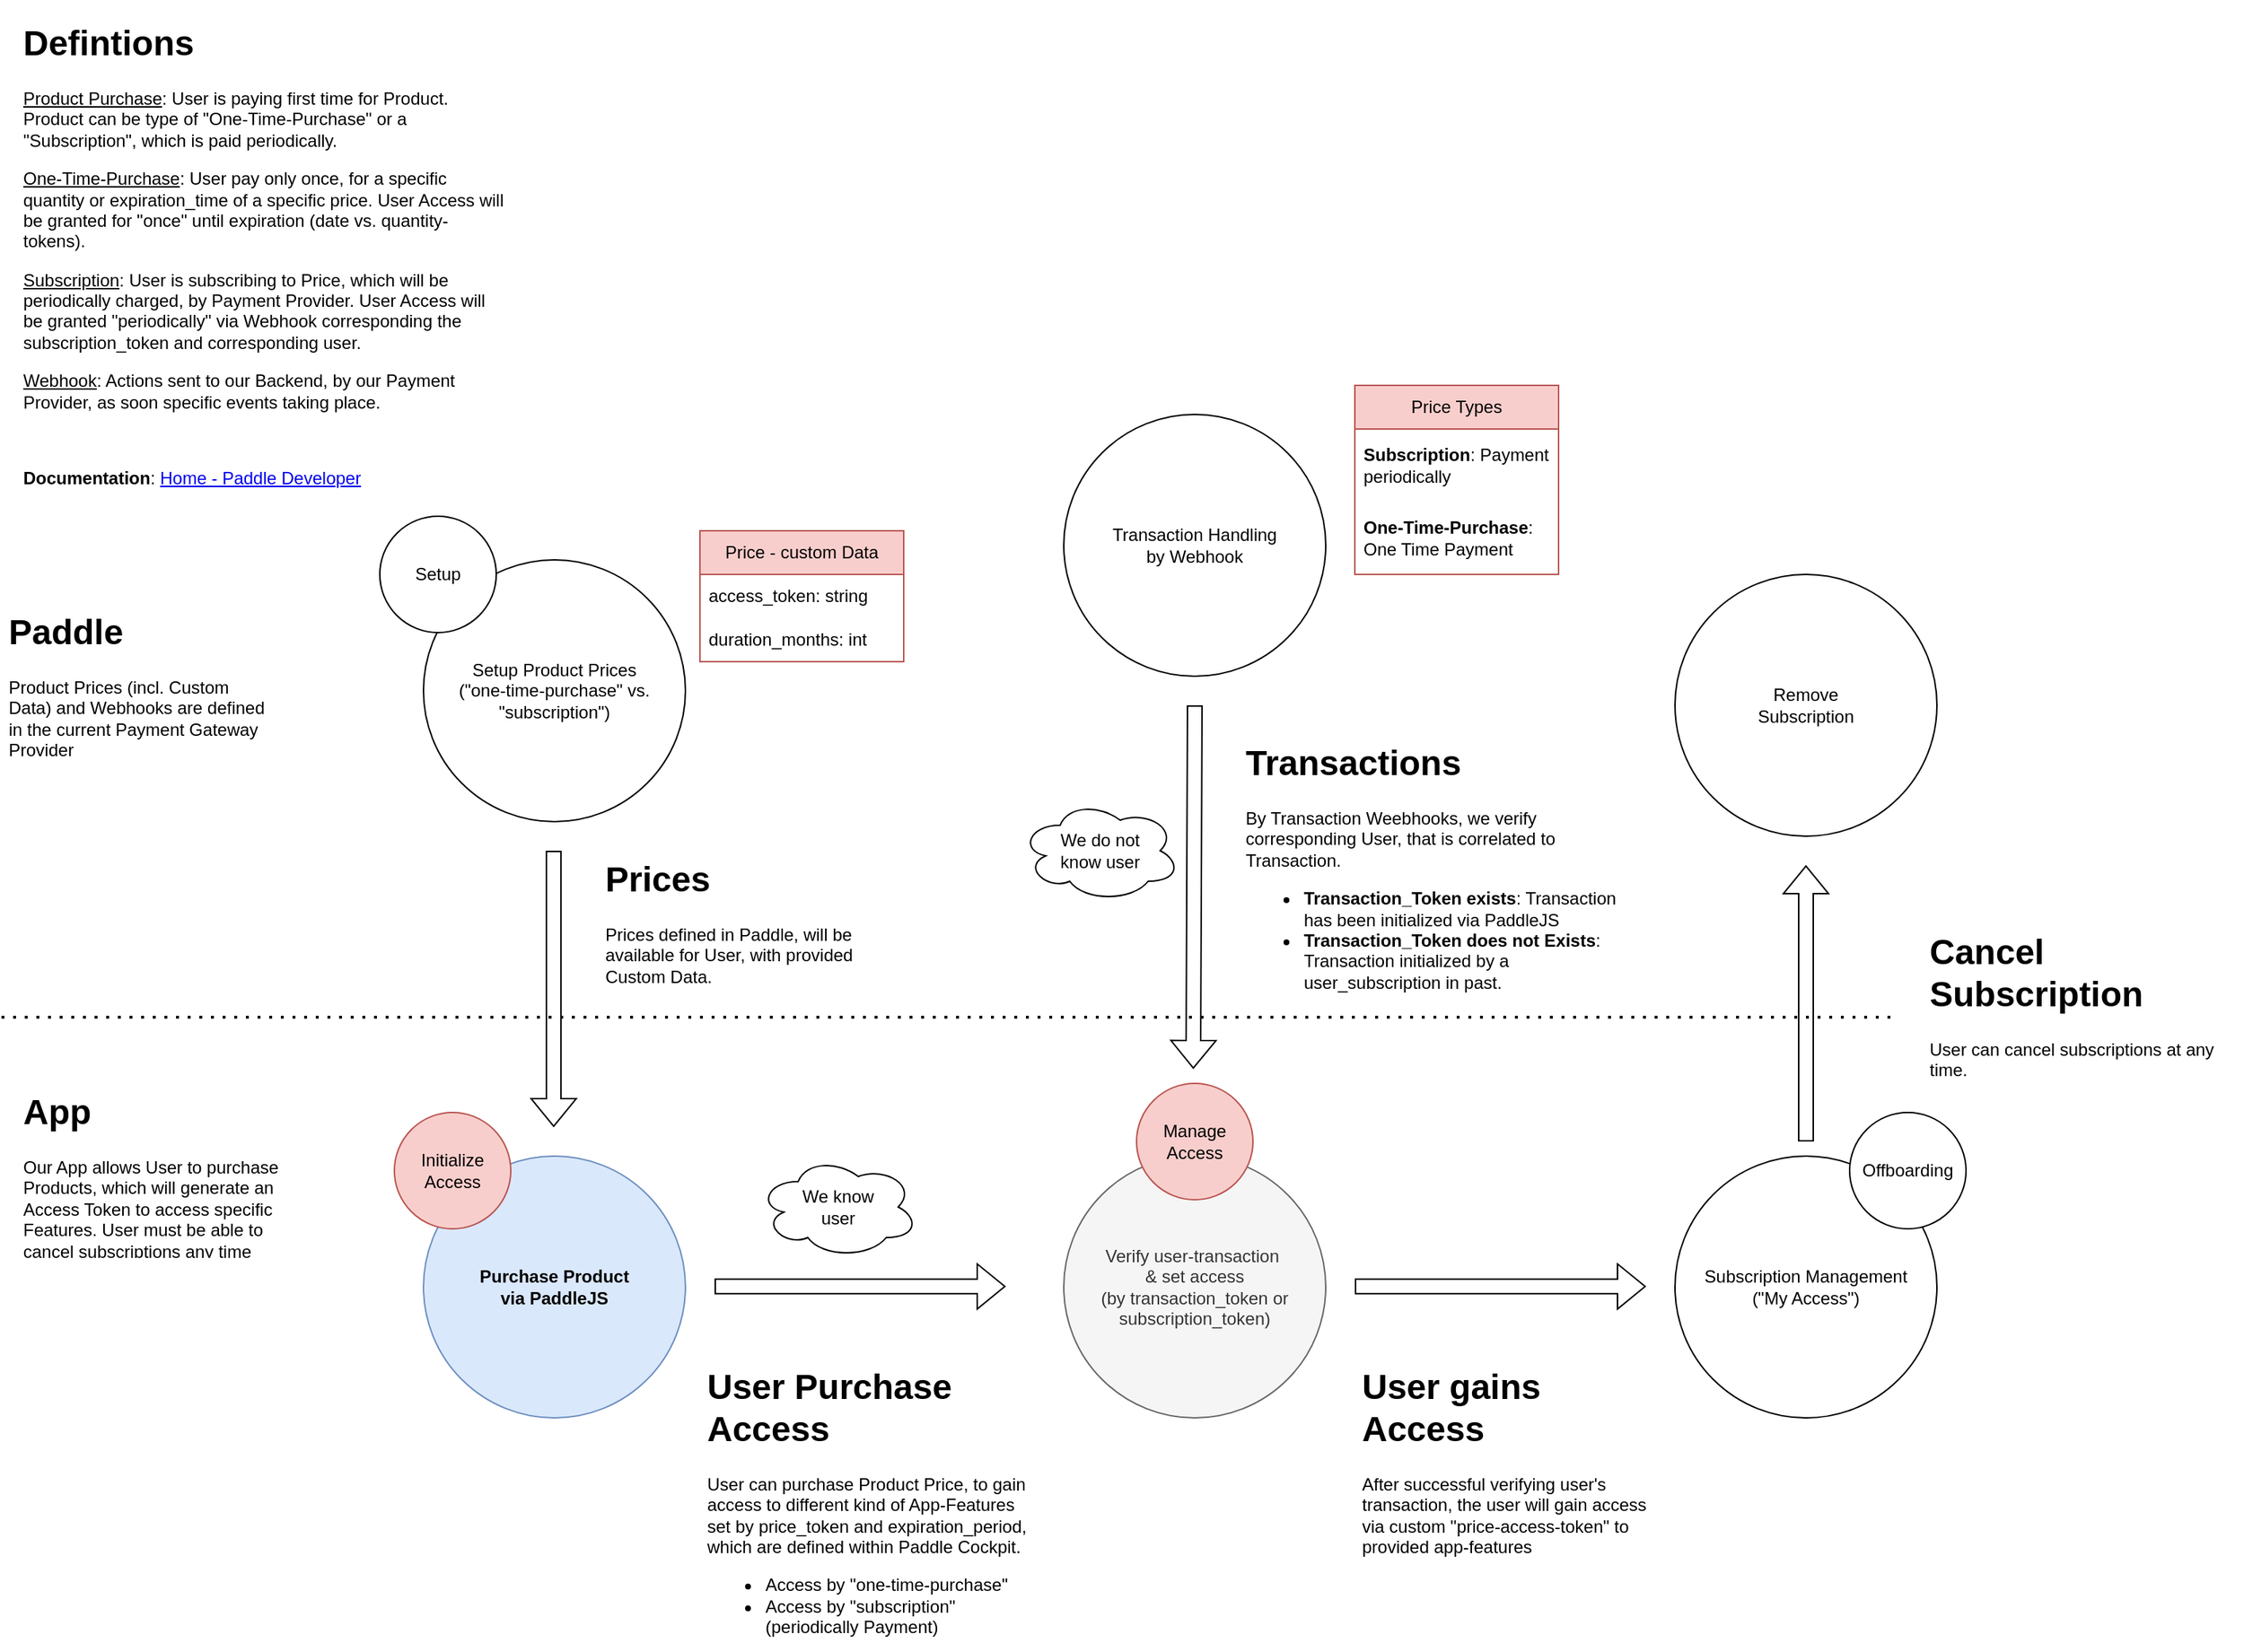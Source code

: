 <mxfile version="22.1.15" type="device" pages="5">
  <diagram id="UitA2do2NvOQAMUplk1J" name="Feature Overview">
    <mxGraphModel dx="1607" dy="496" grid="1" gridSize="10" guides="1" tooltips="1" connect="1" arrows="1" fold="1" page="1" pageScale="1" pageWidth="827" pageHeight="1169" math="0" shadow="0">
      <root>
        <mxCell id="0" />
        <mxCell id="1" parent="0" />
        <mxCell id="Tur9mPzXtXX7kOvMszdY-1" value="" style="endArrow=none;dashed=1;html=1;dashPattern=1 3;strokeWidth=2;rounded=0;" parent="1" edge="1">
          <mxGeometry width="50" height="50" relative="1" as="geometry">
            <mxPoint x="-770" y="704.52" as="sourcePoint" />
            <mxPoint x="530" y="704.52" as="targetPoint" />
          </mxGeometry>
        </mxCell>
        <mxCell id="Tur9mPzXtXX7kOvMszdY-2" value="Purchase Product&lt;br&gt;via PaddleJS" style="ellipse;whiteSpace=wrap;html=1;aspect=fixed;fillColor=#dae8fc;strokeColor=#6c8ebf;fontStyle=1" parent="1" vertex="1">
          <mxGeometry x="-480" y="800" width="180" height="180" as="geometry" />
        </mxCell>
        <mxCell id="Tur9mPzXtXX7kOvMszdY-3" value="" style="shape=flexArrow;endArrow=classic;html=1;rounded=0;" parent="1" edge="1">
          <mxGeometry width="50" height="50" relative="1" as="geometry">
            <mxPoint x="-280" y="889.64" as="sourcePoint" />
            <mxPoint x="-80" y="889.64" as="targetPoint" />
          </mxGeometry>
        </mxCell>
        <mxCell id="Tur9mPzXtXX7kOvMszdY-4" value="Verify user-transaction&amp;nbsp;&lt;br&gt;&amp;amp; set access&lt;br&gt;(by transaction_token or subscription_token)" style="ellipse;whiteSpace=wrap;html=1;aspect=fixed;fillColor=#f5f5f5;fontColor=#333333;strokeColor=#666666;" parent="1" vertex="1">
          <mxGeometry x="-40" y="800" width="180" height="180" as="geometry" />
        </mxCell>
        <mxCell id="Tur9mPzXtXX7kOvMszdY-5" value="Transaction Handling&lt;br&gt;by Webhook" style="ellipse;whiteSpace=wrap;html=1;aspect=fixed;" parent="1" vertex="1">
          <mxGeometry x="-40" y="290" width="180" height="180" as="geometry" />
        </mxCell>
        <mxCell id="Tur9mPzXtXX7kOvMszdY-6" value="Subscription Management&lt;br&gt;(&quot;My Access&quot;)" style="ellipse;whiteSpace=wrap;html=1;aspect=fixed;" parent="1" vertex="1">
          <mxGeometry x="380" y="800" width="180" height="180" as="geometry" />
        </mxCell>
        <mxCell id="Tur9mPzXtXX7kOvMszdY-7" value="Remove &lt;br&gt;Subscription" style="ellipse;whiteSpace=wrap;html=1;aspect=fixed;" parent="1" vertex="1">
          <mxGeometry x="380" y="400" width="180" height="180" as="geometry" />
        </mxCell>
        <mxCell id="Tur9mPzXtXX7kOvMszdY-8" value="&lt;h1&gt;User Purchase Access&lt;/h1&gt;&lt;p&gt;User can purchase Product Price, to gain access to different kind of App-Features set by price_token and expiration_period, which are defined within Paddle Cockpit.&lt;/p&gt;&lt;p&gt;&lt;/p&gt;&lt;ul&gt;&lt;li&gt;Access by &quot;one-time-purchase&quot;&lt;/li&gt;&lt;li&gt;Access by &quot;subscription&quot; (periodically Payment)&lt;/li&gt;&lt;/ul&gt;&lt;p&gt;&lt;/p&gt;" style="text;html=1;strokeColor=none;fillColor=none;spacing=5;spacingTop=-20;whiteSpace=wrap;overflow=hidden;rounded=0;" parent="1" vertex="1">
          <mxGeometry x="-290" y="939" width="230" height="201" as="geometry" />
        </mxCell>
        <mxCell id="Tur9mPzXtXX7kOvMszdY-9" value="&lt;h1&gt;Paddle&lt;/h1&gt;&lt;p&gt;Product Prices (incl. Custom Data) and Webhooks are defined in the current Payment Gateway Provider&amp;nbsp;&lt;/p&gt;" style="text;html=1;strokeColor=none;fillColor=none;spacing=5;spacingTop=-20;whiteSpace=wrap;overflow=hidden;rounded=0;" parent="1" vertex="1">
          <mxGeometry x="-770" y="420" width="190" height="120" as="geometry" />
        </mxCell>
        <mxCell id="Tur9mPzXtXX7kOvMszdY-10" value="Setup Product Prices&lt;br&gt;(&quot;one-time-purchase&quot; vs. &quot;subscription&quot;)" style="ellipse;whiteSpace=wrap;html=1;aspect=fixed;" parent="1" vertex="1">
          <mxGeometry x="-480" y="390" width="180" height="180" as="geometry" />
        </mxCell>
        <mxCell id="Tur9mPzXtXX7kOvMszdY-11" value="" style="shape=flexArrow;endArrow=classic;html=1;rounded=0;" parent="1" edge="1">
          <mxGeometry width="50" height="50" relative="1" as="geometry">
            <mxPoint x="-390.53" y="590" as="sourcePoint" />
            <mxPoint x="-390.53" y="780" as="targetPoint" />
          </mxGeometry>
        </mxCell>
        <mxCell id="Tur9mPzXtXX7kOvMszdY-12" value="Price - custom Data" style="swimlane;fontStyle=0;childLayout=stackLayout;horizontal=1;startSize=30;horizontalStack=0;resizeParent=1;resizeParentMax=0;resizeLast=0;collapsible=1;marginBottom=0;whiteSpace=wrap;html=1;fillColor=#f8cecc;strokeColor=#b85450;" parent="1" vertex="1">
          <mxGeometry x="-290" y="370" width="140" height="90" as="geometry" />
        </mxCell>
        <mxCell id="Tur9mPzXtXX7kOvMszdY-13" value="access_token: string" style="text;strokeColor=none;fillColor=none;align=left;verticalAlign=middle;spacingLeft=4;spacingRight=4;overflow=hidden;points=[[0,0.5],[1,0.5]];portConstraint=eastwest;rotatable=0;whiteSpace=wrap;html=1;" parent="Tur9mPzXtXX7kOvMszdY-12" vertex="1">
          <mxGeometry y="30" width="140" height="30" as="geometry" />
        </mxCell>
        <mxCell id="Tur9mPzXtXX7kOvMszdY-14" value="duration_months: int" style="text;strokeColor=none;fillColor=none;align=left;verticalAlign=middle;spacingLeft=4;spacingRight=4;overflow=hidden;points=[[0,0.5],[1,0.5]];portConstraint=eastwest;rotatable=0;whiteSpace=wrap;html=1;" parent="Tur9mPzXtXX7kOvMszdY-12" vertex="1">
          <mxGeometry y="60" width="140" height="30" as="geometry" />
        </mxCell>
        <mxCell id="Tur9mPzXtXX7kOvMszdY-15" value="&lt;h1&gt;App&lt;/h1&gt;&lt;p&gt;Our App allows User to purchase Products, which will generate an Access Token to access specific Features. User must be able to cancel subscriptions any time&lt;/p&gt;" style="text;html=1;strokeColor=none;fillColor=none;spacing=5;spacingTop=-20;whiteSpace=wrap;overflow=hidden;rounded=0;" parent="1" vertex="1">
          <mxGeometry x="-760" y="750" width="190" height="120" as="geometry" />
        </mxCell>
        <mxCell id="Tur9mPzXtXX7kOvMszdY-16" value="" style="shape=flexArrow;endArrow=classic;html=1;rounded=0;" parent="1" edge="1">
          <mxGeometry width="50" height="50" relative="1" as="geometry">
            <mxPoint x="160" y="889.64" as="sourcePoint" />
            <mxPoint x="360" y="889.64" as="targetPoint" />
          </mxGeometry>
        </mxCell>
        <mxCell id="Tur9mPzXtXX7kOvMszdY-17" value="&lt;h1 style=&quot;border-color: var(--border-color);&quot;&gt;User gains Access&lt;/h1&gt;&lt;p&gt;After successful verifying user&#39;s transaction, the user will gain access via custom &quot;price-access-token&quot; to provided app-features&lt;/p&gt;" style="text;html=1;strokeColor=none;fillColor=none;spacing=5;spacingTop=-20;whiteSpace=wrap;overflow=hidden;rounded=0;" parent="1" vertex="1">
          <mxGeometry x="160" y="939" width="220" height="151" as="geometry" />
        </mxCell>
        <mxCell id="Tur9mPzXtXX7kOvMszdY-18" value="" style="shape=flexArrow;endArrow=classic;html=1;rounded=0;" parent="1" edge="1">
          <mxGeometry width="50" height="50" relative="1" as="geometry">
            <mxPoint x="50" y="490" as="sourcePoint" />
            <mxPoint x="49" y="740" as="targetPoint" />
          </mxGeometry>
        </mxCell>
        <mxCell id="Tur9mPzXtXX7kOvMszdY-19" value="" style="shape=flexArrow;endArrow=classic;html=1;rounded=0;" parent="1" edge="1">
          <mxGeometry width="50" height="50" relative="1" as="geometry">
            <mxPoint x="470" y="790" as="sourcePoint" />
            <mxPoint x="470" y="600" as="targetPoint" />
          </mxGeometry>
        </mxCell>
        <mxCell id="Tur9mPzXtXX7kOvMszdY-20" value="&lt;h1&gt;Cancel Subscription&lt;/h1&gt;&lt;p&gt;User can cancel subscriptions at any time.&lt;/p&gt;" style="text;html=1;strokeColor=none;fillColor=none;spacing=5;spacingTop=-20;whiteSpace=wrap;overflow=hidden;rounded=0;" parent="1" vertex="1">
          <mxGeometry x="550" y="640" width="220" height="130" as="geometry" />
        </mxCell>
        <mxCell id="Tur9mPzXtXX7kOvMszdY-21" value="&lt;h1&gt;Transactions&lt;/h1&gt;&lt;p&gt;By Transaction Weebhooks, we verify corresponding User, that is correlated to Transaction.&lt;/p&gt;&lt;p&gt;&lt;/p&gt;&lt;ul&gt;&lt;li&gt;&lt;b&gt;Transaction_Token exists&lt;/b&gt;: Transaction has been initialized via PaddleJS&lt;/li&gt;&lt;li&gt;&lt;b&gt;Transaction_Token does not Exists&lt;/b&gt;: Transaction initialized by a user_subscription in past.&lt;/li&gt;&lt;/ul&gt;&lt;p&gt;&lt;/p&gt;" style="text;html=1;strokeColor=none;fillColor=none;spacing=5;spacingTop=-20;whiteSpace=wrap;overflow=hidden;rounded=0;" parent="1" vertex="1">
          <mxGeometry x="80" y="510" width="280" height="200" as="geometry" />
        </mxCell>
        <mxCell id="Tur9mPzXtXX7kOvMszdY-22" value="&lt;h1&gt;Prices&lt;/h1&gt;&lt;p&gt;Prices defined in Paddle, will be available for User, with provided Custom Data.&lt;/p&gt;" style="text;html=1;strokeColor=none;fillColor=none;spacing=5;spacingTop=-20;whiteSpace=wrap;overflow=hidden;rounded=0;" parent="1" vertex="1">
          <mxGeometry x="-360" y="590" width="220" height="100" as="geometry" />
        </mxCell>
        <mxCell id="Tur9mPzXtXX7kOvMszdY-23" value="Price Types" style="swimlane;fontStyle=0;childLayout=stackLayout;horizontal=1;startSize=30;horizontalStack=0;resizeParent=1;resizeParentMax=0;resizeLast=0;collapsible=1;marginBottom=0;whiteSpace=wrap;html=1;fillColor=#f8cecc;strokeColor=#b85450;" parent="1" vertex="1">
          <mxGeometry x="160" y="270" width="140" height="130" as="geometry" />
        </mxCell>
        <mxCell id="Tur9mPzXtXX7kOvMszdY-24" value="&lt;b&gt;Subscription&lt;/b&gt;: Payment periodically" style="text;strokeColor=none;fillColor=none;align=left;verticalAlign=middle;spacingLeft=4;spacingRight=4;overflow=hidden;points=[[0,0.5],[1,0.5]];portConstraint=eastwest;rotatable=0;whiteSpace=wrap;html=1;" parent="Tur9mPzXtXX7kOvMszdY-23" vertex="1">
          <mxGeometry y="30" width="140" height="50" as="geometry" />
        </mxCell>
        <mxCell id="Tur9mPzXtXX7kOvMszdY-25" value="&lt;b&gt;One-Time-Purchase&lt;/b&gt;: One Time Payment" style="text;strokeColor=none;fillColor=none;align=left;verticalAlign=middle;spacingLeft=4;spacingRight=4;overflow=hidden;points=[[0,0.5],[1,0.5]];portConstraint=eastwest;rotatable=0;whiteSpace=wrap;html=1;" parent="Tur9mPzXtXX7kOvMszdY-23" vertex="1">
          <mxGeometry y="80" width="140" height="50" as="geometry" />
        </mxCell>
        <mxCell id="mPV1iCZunj8795xC_7on-1" value="&lt;h1&gt;Defintions&lt;/h1&gt;&lt;p&gt;&lt;u&gt;Product Purchase&lt;/u&gt;: User is paying first time for Product. Product can be type of &quot;One-Time-Purchase&quot; or a &quot;Subscription&quot;, which is paid periodically.&lt;/p&gt;&lt;p&gt;&lt;u&gt;One-Time-Purchase&lt;/u&gt;: User pay only once, for a specific quantity or expiration_time of a specific price. User Access will be granted for &quot;once&quot; until expiration (date vs. quantity-tokens).&lt;/p&gt;&lt;p&gt;&lt;u&gt;Subscription&lt;/u&gt;: User is subscribing to Price, which will be periodically charged, by Payment Provider. User Access will be granted &quot;periodically&quot; via Webhook corresponding the subscription_token and corresponding user.&lt;/p&gt;&lt;p&gt;&lt;u&gt;Webhook&lt;/u&gt;: Actions sent to our Backend, by our Payment Provider, as soon specific events taking place.&lt;span style=&quot;background-color: initial;&quot;&gt;&amp;nbsp;&lt;/span&gt;&lt;/p&gt;&lt;p&gt;&lt;span style=&quot;background-color: initial;&quot;&gt;&amp;nbsp;&lt;/span&gt;&lt;/p&gt;&lt;b&gt;Documentation&lt;/b&gt;:&amp;nbsp;&lt;a href=&quot;https://developer.paddle.com/&quot;&gt;Home - Paddle Developer&lt;/a&gt;" style="text;html=1;strokeColor=none;fillColor=none;spacing=5;spacingTop=-20;whiteSpace=wrap;overflow=hidden;rounded=0;" parent="1" vertex="1">
          <mxGeometry x="-760" y="15" width="340" height="355" as="geometry" />
        </mxCell>
        <mxCell id="kGSHfY780AFn8HZ0tfe8-1" value="Initialize&lt;br&gt;Access" style="ellipse;whiteSpace=wrap;html=1;aspect=fixed;fillColor=#f8cecc;strokeColor=#b85450;" parent="1" vertex="1">
          <mxGeometry x="-500" y="770" width="80" height="80" as="geometry" />
        </mxCell>
        <mxCell id="kGSHfY780AFn8HZ0tfe8-2" value="Setup" style="ellipse;whiteSpace=wrap;html=1;aspect=fixed;" parent="1" vertex="1">
          <mxGeometry x="-510" y="360" width="80" height="80" as="geometry" />
        </mxCell>
        <mxCell id="kGSHfY780AFn8HZ0tfe8-3" value="Offboarding" style="ellipse;whiteSpace=wrap;html=1;aspect=fixed;" parent="1" vertex="1">
          <mxGeometry x="500" y="770" width="80" height="80" as="geometry" />
        </mxCell>
        <mxCell id="-dZIRAtPOdo9v_Imx_vp-19" value="We know &lt;br&gt;user" style="ellipse;shape=cloud;whiteSpace=wrap;html=1;" parent="1" vertex="1">
          <mxGeometry x="-250" y="800" width="110" height="70" as="geometry" />
        </mxCell>
        <mxCell id="-dZIRAtPOdo9v_Imx_vp-20" value="We do not &lt;br&gt;know user" style="ellipse;shape=cloud;whiteSpace=wrap;html=1;" parent="1" vertex="1">
          <mxGeometry x="-70" y="555" width="110" height="70" as="geometry" />
        </mxCell>
        <mxCell id="-dZIRAtPOdo9v_Imx_vp-21" value="Manage Access" style="ellipse;whiteSpace=wrap;html=1;aspect=fixed;fillColor=#f8cecc;strokeColor=#b85450;" parent="1" vertex="1">
          <mxGeometry x="10" y="750" width="80" height="80" as="geometry" />
        </mxCell>
      </root>
    </mxGraphModel>
  </diagram>
  <diagram id="fDM4YMv3eYL9xFOZOELk" name="DB Schema">
    <mxGraphModel dx="-290" dy="341" grid="1" gridSize="10" guides="1" tooltips="1" connect="1" arrows="1" fold="1" page="1" pageScale="1" pageWidth="827" pageHeight="1169" math="0" shadow="0">
      <root>
        <mxCell id="0" />
        <mxCell id="1" parent="0" />
        <mxCell id="yBDRP4j6Li_2MC17L-Lr-1" value="users" style="swimlane;fontStyle=0;childLayout=stackLayout;horizontal=1;startSize=30;horizontalStack=0;resizeParent=1;resizeParentMax=0;resizeLast=0;collapsible=1;marginBottom=0;whiteSpace=wrap;html=1;fillColor=#f5f5f5;strokeColor=#666666;fontColor=#333333;" parent="1" vertex="1">
          <mxGeometry x="1280" y="585" width="160" height="70" as="geometry" />
        </mxCell>
        <mxCell id="yBDRP4j6Li_2MC17L-Lr-2" value="Data" style="text;strokeColor=none;fillColor=none;align=left;verticalAlign=middle;spacingLeft=4;spacingRight=4;overflow=hidden;points=[[0,0.5],[1,0.5]];portConstraint=eastwest;rotatable=0;whiteSpace=wrap;html=1;" parent="yBDRP4j6Li_2MC17L-Lr-1" vertex="1">
          <mxGeometry y="30" width="160" height="40" as="geometry" />
        </mxCell>
        <mxCell id="yBDRP4j6Li_2MC17L-Lr-3" value="paddle_prices" style="swimlane;fontStyle=0;childLayout=stackLayout;horizontal=1;startSize=30;horizontalStack=0;resizeParent=1;resizeParentMax=0;resizeLast=0;collapsible=1;marginBottom=0;whiteSpace=wrap;html=1;" parent="1" vertex="1">
          <mxGeometry x="827" y="585" width="163" height="290" as="geometry" />
        </mxCell>
        <mxCell id="yBDRP4j6Li_2MC17L-Lr-4" value="&lt;ul&gt;&lt;li&gt;price_token&lt;/li&gt;&lt;li&gt;product_token&lt;/li&gt;&lt;li&gt;name&lt;/li&gt;&lt;li&gt;description&lt;/li&gt;&lt;li&gt;type&lt;/li&gt;&lt;li&gt;price&lt;/li&gt;&lt;li&gt;tax_mode&lt;/li&gt;&lt;li&gt;currency_mode&lt;/li&gt;&lt;li&gt;billing_interval&lt;/li&gt;&lt;li&gt;billing_frequency&lt;/li&gt;&lt;li&gt;access_token&lt;/li&gt;&lt;li&gt;duration_months&lt;/li&gt;&lt;li&gt;is_active&lt;/li&gt;&lt;li&gt;status&lt;/li&gt;&lt;li&gt;message&lt;/li&gt;&lt;/ul&gt;" style="text;strokeColor=none;fillColor=none;align=left;verticalAlign=middle;spacingLeft=4;spacingRight=4;overflow=hidden;points=[[0,0.5],[1,0.5]];portConstraint=eastwest;rotatable=0;whiteSpace=wrap;html=1;" parent="yBDRP4j6Li_2MC17L-Lr-3" vertex="1">
          <mxGeometry y="30" width="163" height="260" as="geometry" />
        </mxCell>
        <mxCell id="yBDRP4j6Li_2MC17L-Lr-10" style="edgeStyle=orthogonalEdgeStyle;rounded=0;orthogonalLoop=1;jettySize=auto;html=1;entryX=0.244;entryY=0.989;entryDx=0;entryDy=0;entryPerimeter=0;exitX=1;exitY=0.5;exitDx=0;exitDy=0;" parent="1" source="yBDRP4j6Li_2MC17L-Lr-14" target="yBDRP4j6Li_2MC17L-Lr-2" edge="1">
          <mxGeometry relative="1" as="geometry" />
        </mxCell>
        <mxCell id="yBDRP4j6Li_2MC17L-Lr-11" value="1:n&lt;br&gt;Set Null" style="edgeLabel;html=1;align=center;verticalAlign=middle;resizable=0;points=[];" parent="yBDRP4j6Li_2MC17L-Lr-10" vertex="1" connectable="0">
          <mxGeometry x="-0.092" relative="1" as="geometry">
            <mxPoint as="offset" />
          </mxGeometry>
        </mxCell>
        <mxCell id="yBDRP4j6Li_2MC17L-Lr-12" value="paddle_subscriptions" style="swimlane;fontStyle=0;childLayout=stackLayout;horizontal=1;startSize=30;horizontalStack=0;resizeParent=1;resizeParentMax=0;resizeLast=0;collapsible=1;marginBottom=0;whiteSpace=wrap;html=1;" parent="1" vertex="1">
          <mxGeometry x="1080" y="825" width="169" height="180" as="geometry" />
        </mxCell>
        <mxCell id="yBDRP4j6Li_2MC17L-Lr-14" value="&lt;ul&gt;&lt;li&gt;subscription_token&lt;/li&gt;&lt;li&gt;user_id&lt;/li&gt;&lt;li&gt;price_id&lt;/li&gt;&lt;li&gt;started_at&lt;/li&gt;&lt;li&gt;canceled_at&lt;/li&gt;&lt;li&gt;paused_at&lt;/li&gt;&lt;li&gt;status&lt;/li&gt;&lt;li&gt;message&lt;/li&gt;&lt;/ul&gt;" style="text;strokeColor=none;fillColor=none;align=left;verticalAlign=middle;spacingLeft=4;spacingRight=4;overflow=hidden;points=[[0,0.5],[1,0.5]];portConstraint=eastwest;rotatable=0;whiteSpace=wrap;html=1;" parent="yBDRP4j6Li_2MC17L-Lr-12" vertex="1">
          <mxGeometry y="30" width="169" height="150" as="geometry" />
        </mxCell>
        <mxCell id="yBDRP4j6Li_2MC17L-Lr-16" style="edgeStyle=orthogonalEdgeStyle;rounded=0;orthogonalLoop=1;jettySize=auto;html=1;entryX=1;entryY=0.5;entryDx=0;entryDy=0;exitX=0;exitY=0.5;exitDx=0;exitDy=0;" parent="1" source="yBDRP4j6Li_2MC17L-Lr-14" target="yBDRP4j6Li_2MC17L-Lr-4" edge="1">
          <mxGeometry relative="1" as="geometry">
            <mxPoint x="1020.96" y="674.01" as="targetPoint" />
          </mxGeometry>
        </mxCell>
        <mxCell id="yBDRP4j6Li_2MC17L-Lr-17" value="1:n&lt;br&gt;Set Null" style="edgeLabel;html=1;align=center;verticalAlign=middle;resizable=0;points=[];" parent="yBDRP4j6Li_2MC17L-Lr-16" vertex="1" connectable="0">
          <mxGeometry x="-0.61" y="1" relative="1" as="geometry">
            <mxPoint x="3" y="-77" as="offset" />
          </mxGeometry>
        </mxCell>
        <mxCell id="yBDRP4j6Li_2MC17L-Lr-18" value="paddle_transactions" style="swimlane;fontStyle=0;childLayout=stackLayout;horizontal=1;startSize=30;horizontalStack=0;resizeParent=1;resizeParentMax=0;resizeLast=0;collapsible=1;marginBottom=0;whiteSpace=wrap;html=1;" parent="1" vertex="1">
          <mxGeometry x="1310" y="1105" width="180" height="250" as="geometry" />
        </mxCell>
        <mxCell id="yBDRP4j6Li_2MC17L-Lr-19" value="&lt;ul&gt;&lt;li&gt;transaction_token&lt;/li&gt;&lt;li&gt;user_id&lt;/li&gt;&lt;li&gt;customer_token&lt;/li&gt;&lt;li&gt;subscription_id&lt;/li&gt;&lt;li&gt;price_id&lt;/li&gt;&lt;li&gt;quantity&lt;/li&gt;&lt;li&gt;total&lt;/li&gt;&lt;li&gt;tax&lt;/li&gt;&lt;li&gt;currency_code&lt;/li&gt;&lt;li&gt;access_added&lt;/li&gt;&lt;li&gt;is_verified&lt;/li&gt;&lt;li&gt;status&lt;/li&gt;&lt;li&gt;message&lt;/li&gt;&lt;/ul&gt;" style="text;strokeColor=none;fillColor=none;align=left;verticalAlign=middle;spacingLeft=4;spacingRight=4;overflow=hidden;points=[[0,0.5],[1,0.5]];portConstraint=eastwest;rotatable=0;whiteSpace=wrap;html=1;" parent="yBDRP4j6Li_2MC17L-Lr-18" vertex="1">
          <mxGeometry y="30" width="180" height="220" as="geometry" />
        </mxCell>
        <mxCell id="yBDRP4j6Li_2MC17L-Lr-24" style="edgeStyle=orthogonalEdgeStyle;rounded=0;orthogonalLoop=1;jettySize=auto;html=1;entryX=0.75;entryY=1;entryDx=0;entryDy=0;entryPerimeter=0;exitX=0.5;exitY=0;exitDx=0;exitDy=0;" parent="1" source="yBDRP4j6Li_2MC17L-Lr-18" target="yBDRP4j6Li_2MC17L-Lr-2" edge="1">
          <mxGeometry relative="1" as="geometry">
            <mxPoint x="1370.0" y="1180" as="sourcePoint" />
          </mxGeometry>
        </mxCell>
        <mxCell id="yBDRP4j6Li_2MC17L-Lr-25" value="1:n" style="edgeLabel;html=1;align=center;verticalAlign=middle;resizable=0;points=[];" parent="yBDRP4j6Li_2MC17L-Lr-24" vertex="1" connectable="0">
          <mxGeometry x="-0.12" relative="1" as="geometry">
            <mxPoint as="offset" />
          </mxGeometry>
        </mxCell>
        <mxCell id="yBDRP4j6Li_2MC17L-Lr-26" style="edgeStyle=orthogonalEdgeStyle;rounded=0;orthogonalLoop=1;jettySize=auto;html=1;exitX=0;exitY=0.5;exitDx=0;exitDy=0;entryX=0.498;entryY=1;entryDx=0;entryDy=0;entryPerimeter=0;" parent="1" source="yBDRP4j6Li_2MC17L-Lr-19" target="yBDRP4j6Li_2MC17L-Lr-14" edge="1">
          <mxGeometry relative="1" as="geometry">
            <mxPoint x="1230" y="1180" as="sourcePoint" />
            <mxPoint x="1166" y="1025" as="targetPoint" />
          </mxGeometry>
        </mxCell>
        <mxCell id="yBDRP4j6Li_2MC17L-Lr-27" value="0:n&lt;br&gt;Set Null" style="edgeLabel;html=1;align=center;verticalAlign=middle;resizable=0;points=[];" parent="yBDRP4j6Li_2MC17L-Lr-26" vertex="1" connectable="0">
          <mxGeometry x="0.233" y="1" relative="1" as="geometry">
            <mxPoint as="offset" />
          </mxGeometry>
        </mxCell>
        <mxCell id="p5olz9-tP4Pds1S0X24A-2" style="edgeStyle=orthogonalEdgeStyle;rounded=0;orthogonalLoop=1;jettySize=auto;html=1;entryX=1;entryY=0.5;entryDx=0;entryDy=0;" parent="1" source="yBDRP4j6Li_2MC17L-Lr-30" target="yBDRP4j6Li_2MC17L-Lr-2" edge="1">
          <mxGeometry relative="1" as="geometry" />
        </mxCell>
        <mxCell id="p5olz9-tP4Pds1S0X24A-3" value="1:n&lt;br&gt;Cascade" style="edgeLabel;html=1;align=center;verticalAlign=middle;resizable=0;points=[];" parent="p5olz9-tP4Pds1S0X24A-2" vertex="1" connectable="0">
          <mxGeometry x="-0.739" relative="1" as="geometry">
            <mxPoint y="1" as="offset" />
          </mxGeometry>
        </mxCell>
        <mxCell id="yBDRP4j6Li_2MC17L-Lr-30" value="user_access" style="swimlane;fontStyle=0;childLayout=stackLayout;horizontal=1;startSize=30;horizontalStack=0;resizeParent=1;resizeParentMax=0;resizeLast=0;collapsible=1;marginBottom=0;whiteSpace=wrap;html=1;fillColor=#f8cecc;strokeColor=#b85450;" parent="1" vertex="1">
          <mxGeometry x="1514" y="1415" width="140" height="150" as="geometry" />
        </mxCell>
        <mxCell id="yBDRP4j6Li_2MC17L-Lr-31" value="&lt;ul&gt;&lt;li&gt;user_id&lt;/li&gt;&lt;li&gt;transaction_id&lt;/li&gt;&lt;li&gt;&lt;span style=&quot;background-color: initial;&quot;&gt;access_token&lt;/span&gt;&lt;br&gt;&lt;/li&gt;&lt;li&gt;quantity&lt;/li&gt;&lt;li&gt;expiration_date&lt;/li&gt;&lt;li style=&quot;border-color: var(--border-color);&quot;&gt;is_active&lt;/li&gt;&lt;/ul&gt;" style="text;strokeColor=none;fillColor=none;align=left;verticalAlign=middle;spacingLeft=4;spacingRight=4;overflow=hidden;points=[[0,0.5],[1,0.5]];portConstraint=eastwest;rotatable=0;whiteSpace=wrap;html=1;" parent="yBDRP4j6Li_2MC17L-Lr-30" vertex="1">
          <mxGeometry y="30" width="140" height="120" as="geometry" />
        </mxCell>
        <mxCell id="yBDRP4j6Li_2MC17L-Lr-38" style="edgeStyle=orthogonalEdgeStyle;rounded=0;orthogonalLoop=1;jettySize=auto;html=1;entryX=0.513;entryY=0.997;entryDx=0;entryDy=0;entryPerimeter=0;exitX=0;exitY=0.5;exitDx=0;exitDy=0;" parent="1" source="yBDRP4j6Li_2MC17L-Lr-31" target="yBDRP4j6Li_2MC17L-Lr-19" edge="1">
          <mxGeometry relative="1" as="geometry">
            <mxPoint x="1514" y="1490.0" as="sourcePoint" />
            <mxPoint x="1293.98" y="1195.99" as="targetPoint" />
          </mxGeometry>
        </mxCell>
        <mxCell id="yBDRP4j6Li_2MC17L-Lr-39" value="0:n&lt;br&gt;Set Null" style="edgeLabel;html=1;align=center;verticalAlign=middle;resizable=0;points=[];" parent="yBDRP4j6Li_2MC17L-Lr-38" vertex="1" connectable="0">
          <mxGeometry x="0.127" relative="1" as="geometry">
            <mxPoint as="offset" />
          </mxGeometry>
        </mxCell>
        <mxCell id="yBDRP4j6Li_2MC17L-Lr-40" value="&lt;h1&gt;DB Structure&lt;/h1&gt;&lt;p&gt;&lt;/p&gt;&lt;ul&gt;&lt;li&gt;App has Prices, set within Paddle Cockpit and created by Paddles Webhook.&lt;span style=&quot;background-color: initial;&quot;&gt;&amp;nbsp;&lt;/span&gt;&lt;/li&gt;&lt;ul&gt;&lt;li&gt;&lt;span style=&quot;background-color: initial;&quot;&gt;is_active: allow users to gain access to certain prices&lt;/span&gt;&lt;br&gt;&lt;/li&gt;&lt;li&gt;&lt;span style=&quot;background-color: initial;&quot;&gt;access_token: according user_access&lt;/span&gt;&lt;br&gt;&lt;/li&gt;&lt;li&gt;&lt;span style=&quot;background-color: initial;&quot;&gt;duration_months: if custom data &quot;period_months&quot; set in Paddle Price Cockpit&lt;/span&gt;&lt;br&gt;&lt;/li&gt;&lt;li&gt;&lt;span style=&quot;background-color: initial;&quot;&gt;billing_interval &amp;amp; billing_frequency, if price is type &quot;subscription&quot;&lt;/span&gt;&lt;br&gt;&lt;/li&gt;&lt;/ul&gt;&lt;li&gt;Each user-transaction, is collected within paddle_transactions&lt;/li&gt;&lt;ul&gt;&lt;li style=&quot;border-color: var(--border-color);&quot;&gt;transaction_token: allows us verifiying user, according transaction&lt;/li&gt;&lt;li style=&quot;border-color: var(--border-color);&quot;&gt;user_id: According user, that made transaction&lt;/li&gt;&lt;li style=&quot;border-color: var(--border-color);&quot;&gt;subscription_id: only set, if price is type &quot;subscription&quot;&lt;/li&gt;&lt;ul style=&quot;border-color: var(--border-color);&quot;&gt;&lt;li style=&quot;border-color: var(--border-color);&quot;&gt;&lt;b style=&quot;border-color: var(--border-color);&quot;&gt;Set Subscription&lt;/b&gt;&lt;/li&gt;&lt;ul style=&quot;border-color: var(--border-color);&quot;&gt;&lt;li style=&quot;border-color: var(--border-color);&quot;&gt;subscription_token, allows us verifiying further transaction, made by user-subscription&lt;/li&gt;&lt;li style=&quot;border-color: var(--border-color);&quot;&gt;user_id: According user, that belongs to subscription&lt;/li&gt;&lt;li style=&quot;border-color: var(--border-color);&quot;&gt;metadata: Status of user&#39;s subscription&lt;/li&gt;&lt;/ul&gt;&lt;/ul&gt;&lt;li style=&quot;border-color: var(--border-color);&quot;&gt;metadata: Other data, that helps us verify transactions&lt;/li&gt;&lt;/ul&gt;&lt;li style=&quot;border-color: var(--border-color);&quot;&gt;A user gains according app-access via Access_user and it&#39;s price-access-token&lt;/li&gt;&lt;ul&gt;&lt;li style=&quot;border-color: var(--border-color);&quot;&gt;user_id: user that has access to ceratain features&lt;/li&gt;&lt;li style=&quot;border-color: var(--border-color);&quot;&gt;transaction_id: transaction that led to access&lt;/li&gt;&lt;li style=&quot;border-color: var(--border-color);&quot;&gt;access_token: Token, that handles feature-access&lt;/li&gt;&lt;li style=&quot;border-color: var(--border-color);&quot;&gt;quantity: Amount limits (according access-logic)&lt;/li&gt;&lt;li style=&quot;border-color: var(--border-color);&quot;&gt;expiration_date: Period limit of access (according access-logic)&lt;/li&gt;&lt;li&gt;is_active: Removed access, if set to false&lt;/li&gt;&lt;/ul&gt;&lt;/ul&gt;&lt;p&gt;&lt;/p&gt;" style="text;html=1;strokeColor=none;fillColor=none;spacing=5;spacingTop=-20;whiteSpace=wrap;overflow=hidden;rounded=0;" parent="1" vertex="1">
          <mxGeometry x="850" y="60" width="450" height="440" as="geometry" />
        </mxCell>
        <mxCell id="yBDRP4j6Li_2MC17L-Lr-41" style="edgeStyle=orthogonalEdgeStyle;rounded=0;orthogonalLoop=1;jettySize=auto;html=1;exitX=0;exitY=0.5;exitDx=0;exitDy=0;entryX=0.478;entryY=0.999;entryDx=0;entryDy=0;entryPerimeter=0;" parent="1" source="yBDRP4j6Li_2MC17L-Lr-19" target="yBDRP4j6Li_2MC17L-Lr-4" edge="1">
          <mxGeometry relative="1" as="geometry">
            <mxPoint x="1230" y="1180" as="sourcePoint" />
            <mxPoint x="1020.54" y="675.33" as="targetPoint" />
          </mxGeometry>
        </mxCell>
        <mxCell id="p5olz9-tP4Pds1S0X24A-1" value="1:n&lt;br&gt;Set Null" style="edgeLabel;html=1;align=center;verticalAlign=middle;resizable=0;points=[];" parent="yBDRP4j6Li_2MC17L-Lr-41" vertex="1" connectable="0">
          <mxGeometry x="0.247" relative="1" as="geometry">
            <mxPoint as="offset" />
          </mxGeometry>
        </mxCell>
      </root>
    </mxGraphModel>
  </diagram>
  <diagram id="ezXa8PKXZf3m3BCPrRNH" name="1 - Initialize Access">
    <mxGraphModel dx="5736" dy="3480" grid="1" gridSize="10" guides="1" tooltips="1" connect="1" arrows="1" fold="1" page="1" pageScale="1" pageWidth="827" pageHeight="1169" math="0" shadow="0">
      <root>
        <mxCell id="0" />
        <mxCell id="1" parent="0" />
        <mxCell id="vGKq-BhATYDVhMU9XuAE-1" value="User" style="swimlane;startSize=20;horizontal=0;html=1;whiteSpace=wrap;" vertex="1" parent="1">
          <mxGeometry x="250" y="260" width="3640" height="187" as="geometry" />
        </mxCell>
        <mxCell id="vGKq-BhATYDVhMU9XuAE-2" value="&quot;account/access&quot;" style="points=[[0.145,0.145,0],[0.5,0,0],[0.855,0.145,0],[1,0.5,0],[0.855,0.855,0],[0.5,1,0],[0.145,0.855,0],[0,0.5,0]];shape=mxgraph.bpmn.event;html=1;verticalLabelPosition=bottom;labelBackgroundColor=#ffffff;verticalAlign=top;align=center;perimeter=ellipsePerimeter;outlineConnect=0;aspect=fixed;outline=standard;symbol=general;" vertex="1" parent="vGKq-BhATYDVhMU9XuAE-1">
          <mxGeometry x="80" y="97" width="50" height="50" as="geometry" />
        </mxCell>
        <mxCell id="vGKq-BhATYDVhMU9XuAE-4" value="Load Prices &amp;amp; User transactions" style="points=[[0.25,0,0],[0.5,0,0],[0.75,0,0],[1,0.25,0],[1,0.5,0],[1,0.75,0],[0.75,1,0],[0.5,1,0],[0.25,1,0],[0,0.75,0],[0,0.5,0],[0,0.25,0]];shape=mxgraph.bpmn.task;whiteSpace=wrap;rectStyle=rounded;size=10;html=1;container=1;expand=0;collapsible=0;taskMarker=script;" vertex="1" parent="vGKq-BhATYDVhMU9XuAE-1">
          <mxGeometry x="204" y="82" width="140" height="80" as="geometry" />
        </mxCell>
        <mxCell id="vGKq-BhATYDVhMU9XuAE-5" style="edgeStyle=orthogonalEdgeStyle;rounded=0;orthogonalLoop=1;jettySize=auto;html=1;entryX=0;entryY=0.5;entryDx=0;entryDy=0;entryPerimeter=0;" edge="1" parent="vGKq-BhATYDVhMU9XuAE-1" source="vGKq-BhATYDVhMU9XuAE-2" target="vGKq-BhATYDVhMU9XuAE-4">
          <mxGeometry relative="1" as="geometry" />
        </mxCell>
        <mxCell id="vGKq-BhATYDVhMU9XuAE-17" value="" style="points=[[0.145,0.145,0],[0.5,0,0],[0.855,0.145,0],[1,0.5,0],[0.855,0.855,0],[0.5,1,0],[0.145,0.855,0],[0,0.5,0]];shape=mxgraph.bpmn.event;html=1;verticalLabelPosition=bottom;labelBackgroundColor=#ffffff;verticalAlign=top;align=center;perimeter=ellipsePerimeter;outlineConnect=0;aspect=fixed;outline=catching;symbol=signal;" vertex="1" parent="vGKq-BhATYDVhMU9XuAE-1">
          <mxGeometry x="465" y="97" width="50" height="50" as="geometry" />
        </mxCell>
        <mxCell id="vGKq-BhATYDVhMU9XuAE-19" style="edgeStyle=orthogonalEdgeStyle;rounded=0;orthogonalLoop=1;jettySize=auto;html=1;entryX=0;entryY=0.5;entryDx=0;entryDy=0;entryPerimeter=0;" edge="1" parent="vGKq-BhATYDVhMU9XuAE-1" source="vGKq-BhATYDVhMU9XuAE-4" target="vGKq-BhATYDVhMU9XuAE-17">
          <mxGeometry relative="1" as="geometry" />
        </mxCell>
        <mxCell id="vGKq-BhATYDVhMU9XuAE-24" style="edgeStyle=orthogonalEdgeStyle;rounded=0;orthogonalLoop=1;jettySize=auto;html=1;" edge="1" parent="vGKq-BhATYDVhMU9XuAE-1" source="vGKq-BhATYDVhMU9XuAE-20" target="vGKq-BhATYDVhMU9XuAE-23">
          <mxGeometry relative="1" as="geometry" />
        </mxCell>
        <mxCell id="vGKq-BhATYDVhMU9XuAE-20" value="Render Prices&lt;br&gt;&amp;amp; User Transactions" style="points=[[0.25,0,0],[0.5,0,0],[0.75,0,0],[1,0.25,0],[1,0.5,0],[1,0.75,0],[0.75,1,0],[0.5,1,0],[0.25,1,0],[0,0.75,0],[0,0.5,0],[0,0.25,0]];shape=mxgraph.bpmn.task;whiteSpace=wrap;rectStyle=rounded;size=10;html=1;container=1;expand=0;collapsible=0;taskMarker=script;" vertex="1" parent="vGKq-BhATYDVhMU9XuAE-1">
          <mxGeometry x="577" y="82" width="140" height="80" as="geometry" />
        </mxCell>
        <mxCell id="vGKq-BhATYDVhMU9XuAE-22" style="edgeStyle=orthogonalEdgeStyle;rounded=0;orthogonalLoop=1;jettySize=auto;html=1;entryX=0;entryY=0.5;entryDx=0;entryDy=0;entryPerimeter=0;" edge="1" parent="vGKq-BhATYDVhMU9XuAE-1" source="vGKq-BhATYDVhMU9XuAE-17" target="vGKq-BhATYDVhMU9XuAE-20">
          <mxGeometry relative="1" as="geometry" />
        </mxCell>
        <mxCell id="vGKq-BhATYDVhMU9XuAE-23" value="Rendered" style="points=[[0.145,0.145,0],[0.5,0,0],[0.855,0.145,0],[1,0.5,0],[0.855,0.855,0],[0.5,1,0],[0.145,0.855,0],[0,0.5,0]];shape=mxgraph.bpmn.event;html=1;verticalLabelPosition=bottom;labelBackgroundColor=#ffffff;verticalAlign=top;align=center;perimeter=ellipsePerimeter;outlineConnect=0;aspect=fixed;outline=throwing;symbol=signal;" vertex="1" parent="vGKq-BhATYDVhMU9XuAE-1">
          <mxGeometry x="760" y="97" width="50" height="50" as="geometry" />
        </mxCell>
        <mxCell id="JUJtWGQ3KjyEVi_W5sDs-4" style="edgeStyle=orthogonalEdgeStyle;rounded=0;orthogonalLoop=1;jettySize=auto;html=1;" edge="1" parent="vGKq-BhATYDVhMU9XuAE-1" source="vGKq-BhATYDVhMU9XuAE-25" target="JUJtWGQ3KjyEVi_W5sDs-1">
          <mxGeometry relative="1" as="geometry" />
        </mxCell>
        <mxCell id="vGKq-BhATYDVhMU9XuAE-25" value="User clicks price" style="points=[[0.25,0,0],[0.5,0,0],[0.75,0,0],[1,0.25,0],[1,0.5,0],[1,0.75,0],[0.75,1,0],[0.5,1,0],[0.25,1,0],[0,0.75,0],[0,0.5,0],[0,0.25,0]];shape=mxgraph.bpmn.task;whiteSpace=wrap;rectStyle=rounded;size=10;html=1;container=1;expand=0;collapsible=0;taskMarker=user;" vertex="1" parent="vGKq-BhATYDVhMU9XuAE-1">
          <mxGeometry x="871" y="82" width="120" height="80" as="geometry" />
        </mxCell>
        <mxCell id="vGKq-BhATYDVhMU9XuAE-26" style="edgeStyle=orthogonalEdgeStyle;rounded=0;orthogonalLoop=1;jettySize=auto;html=1;entryX=0;entryY=0.5;entryDx=0;entryDy=0;entryPerimeter=0;" edge="1" parent="vGKq-BhATYDVhMU9XuAE-1" source="vGKq-BhATYDVhMU9XuAE-23" target="vGKq-BhATYDVhMU9XuAE-25">
          <mxGeometry relative="1" as="geometry" />
        </mxCell>
        <mxCell id="vGKq-BhATYDVhMU9XuAE-30" style="edgeStyle=orthogonalEdgeStyle;rounded=0;orthogonalLoop=1;jettySize=auto;html=1;dashed=1;" edge="1" parent="vGKq-BhATYDVhMU9XuAE-1" source="vGKq-BhATYDVhMU9XuAE-27">
          <mxGeometry relative="1" as="geometry">
            <mxPoint x="1310" y="-100" as="targetPoint" />
          </mxGeometry>
        </mxCell>
        <mxCell id="vGKq-BhATYDVhMU9XuAE-27" value="Open according price&lt;br&gt;PaddleJS" style="points=[[0.25,0,0],[0.5,0,0],[0.75,0,0],[1,0.25,0],[1,0.5,0],[1,0.75,0],[0.75,1,0],[0.5,1,0],[0.25,1,0],[0,0.75,0],[0,0.5,0],[0,0.25,0]];shape=mxgraph.bpmn.task;whiteSpace=wrap;rectStyle=rounded;size=10;html=1;container=1;expand=0;collapsible=0;taskMarker=script;" vertex="1" parent="vGKq-BhATYDVhMU9XuAE-1">
          <mxGeometry x="1240" y="82" width="140" height="80" as="geometry" />
        </mxCell>
        <mxCell id="vAtGVQH-4u4hiPoSUItG-8" value="PaddleJS&lt;br&gt;loaded" style="points=[[0.145,0.145,0],[0.5,0,0],[0.855,0.145,0],[1,0.5,0],[0.855,0.855,0],[0.5,1,0],[0.145,0.855,0],[0,0.5,0]];shape=mxgraph.bpmn.event;html=1;verticalLabelPosition=bottom;labelBackgroundColor=#ffffff;verticalAlign=top;align=center;perimeter=ellipsePerimeter;outlineConnect=0;aspect=fixed;outline=catching;symbol=signal;" vertex="1" parent="vGKq-BhATYDVhMU9XuAE-1">
          <mxGeometry x="1430" y="97" width="50" height="50" as="geometry" />
        </mxCell>
        <mxCell id="vAtGVQH-4u4hiPoSUItG-9" style="edgeStyle=orthogonalEdgeStyle;rounded=0;orthogonalLoop=1;jettySize=auto;html=1;entryX=0;entryY=0.5;entryDx=0;entryDy=0;entryPerimeter=0;" edge="1" parent="vGKq-BhATYDVhMU9XuAE-1" source="vGKq-BhATYDVhMU9XuAE-27" target="vAtGVQH-4u4hiPoSUItG-8">
          <mxGeometry relative="1" as="geometry" />
        </mxCell>
        <mxCell id="vAtGVQH-4u4hiPoSUItG-13" style="edgeStyle=orthogonalEdgeStyle;rounded=0;orthogonalLoop=1;jettySize=auto;html=1;dashed=1;" edge="1" parent="vGKq-BhATYDVhMU9XuAE-1" source="vAtGVQH-4u4hiPoSUItG-11">
          <mxGeometry relative="1" as="geometry">
            <mxPoint x="1610" y="-100" as="targetPoint" />
          </mxGeometry>
        </mxCell>
        <mxCell id="vAtGVQH-4u4hiPoSUItG-11" value="User buys product" style="points=[[0.25,0,0],[0.5,0,0],[0.75,0,0],[1,0.25,0],[1,0.5,0],[1,0.75,0],[0.75,1,0],[0.5,1,0],[0.25,1,0],[0,0.75,0],[0,0.5,0],[0,0.25,0]];shape=mxgraph.bpmn.task;whiteSpace=wrap;rectStyle=rounded;size=10;html=1;container=1;expand=0;collapsible=0;taskMarker=user;" vertex="1" parent="vGKq-BhATYDVhMU9XuAE-1">
          <mxGeometry x="1550" y="82" width="120" height="80" as="geometry" />
        </mxCell>
        <mxCell id="vAtGVQH-4u4hiPoSUItG-12" style="edgeStyle=orthogonalEdgeStyle;rounded=0;orthogonalLoop=1;jettySize=auto;html=1;entryX=0;entryY=0.5;entryDx=0;entryDy=0;entryPerimeter=0;" edge="1" parent="vGKq-BhATYDVhMU9XuAE-1" source="vAtGVQH-4u4hiPoSUItG-8" target="vAtGVQH-4u4hiPoSUItG-11">
          <mxGeometry relative="1" as="geometry" />
        </mxCell>
        <mxCell id="vAtGVQH-4u4hiPoSUItG-14" value="Checkout&lt;br&gt;status" style="points=[[0.145,0.145,0],[0.5,0,0],[0.855,0.145,0],[1,0.5,0],[0.855,0.855,0],[0.5,1,0],[0.145,0.855,0],[0,0.5,0]];shape=mxgraph.bpmn.event;html=1;verticalLabelPosition=bottom;labelBackgroundColor=#ffffff;verticalAlign=top;align=center;perimeter=ellipsePerimeter;outlineConnect=0;aspect=fixed;outline=catching;symbol=signal;" vertex="1" parent="vGKq-BhATYDVhMU9XuAE-1">
          <mxGeometry x="1750" y="97" width="50" height="50" as="geometry" />
        </mxCell>
        <mxCell id="vAtGVQH-4u4hiPoSUItG-16" style="edgeStyle=orthogonalEdgeStyle;rounded=0;orthogonalLoop=1;jettySize=auto;html=1;entryX=0;entryY=0.5;entryDx=0;entryDy=0;entryPerimeter=0;" edge="1" parent="vGKq-BhATYDVhMU9XuAE-1" source="vAtGVQH-4u4hiPoSUItG-11" target="vAtGVQH-4u4hiPoSUItG-14">
          <mxGeometry relative="1" as="geometry" />
        </mxCell>
        <mxCell id="vAtGVQH-4u4hiPoSUItG-17" value="Complete Client Checkout" style="points=[[0.25,0,0],[0.5,0,0],[0.75,0,0],[1,0.25,0],[1,0.5,0],[1,0.75,0],[0.75,1,0],[0.5,1,0],[0.25,1,0],[0,0.75,0],[0,0.5,0],[0,0.25,0]];shape=mxgraph.bpmn.task;whiteSpace=wrap;rectStyle=rounded;size=10;html=1;container=1;expand=0;collapsible=0;taskMarker=script;" vertex="1" parent="vGKq-BhATYDVhMU9XuAE-1">
          <mxGeometry x="2000" y="82" width="140" height="80" as="geometry" />
        </mxCell>
        <mxCell id="vAtGVQH-4u4hiPoSUItG-20" value="Status&lt;br&gt;checkout.completed" style="points=[[0.145,0.145,0],[0.5,0,0],[0.855,0.145,0],[1,0.5,0],[0.855,0.855,0],[0.5,1,0],[0.145,0.855,0],[0,0.5,0]];shape=mxgraph.bpmn.event;html=1;verticalLabelPosition=bottom;labelBackgroundColor=#ffffff;verticalAlign=top;align=center;perimeter=ellipsePerimeter;outlineConnect=0;aspect=fixed;outline=catching;symbol=conditional;" vertex="1" parent="vGKq-BhATYDVhMU9XuAE-1">
          <mxGeometry x="1880" y="97" width="50" height="50" as="geometry" />
        </mxCell>
        <mxCell id="vAtGVQH-4u4hiPoSUItG-21" style="edgeStyle=orthogonalEdgeStyle;rounded=0;orthogonalLoop=1;jettySize=auto;html=1;entryX=0;entryY=0.5;entryDx=0;entryDy=0;entryPerimeter=0;" edge="1" parent="vGKq-BhATYDVhMU9XuAE-1" source="vAtGVQH-4u4hiPoSUItG-14" target="vAtGVQH-4u4hiPoSUItG-20">
          <mxGeometry relative="1" as="geometry" />
        </mxCell>
        <mxCell id="vAtGVQH-4u4hiPoSUItG-22" style="edgeStyle=orthogonalEdgeStyle;rounded=0;orthogonalLoop=1;jettySize=auto;html=1;entryX=0;entryY=0.5;entryDx=0;entryDy=0;entryPerimeter=0;" edge="1" parent="vGKq-BhATYDVhMU9XuAE-1" source="vAtGVQH-4u4hiPoSUItG-20" target="vAtGVQH-4u4hiPoSUItG-17">
          <mxGeometry relative="1" as="geometry" />
        </mxCell>
        <mxCell id="vAtGVQH-4u4hiPoSUItG-31" value="" style="points=[[0.145,0.145,0],[0.5,0,0],[0.855,0.145,0],[1,0.5,0],[0.855,0.855,0],[0.5,1,0],[0.145,0.855,0],[0,0.5,0]];shape=mxgraph.bpmn.event;html=1;verticalLabelPosition=bottom;labelBackgroundColor=#ffffff;verticalAlign=top;align=center;perimeter=ellipsePerimeter;outlineConnect=0;aspect=fixed;outline=catching;symbol=signal;" vertex="1" parent="vGKq-BhATYDVhMU9XuAE-1">
          <mxGeometry x="2230" y="97" width="50" height="50" as="geometry" />
        </mxCell>
        <mxCell id="vAtGVQH-4u4hiPoSUItG-33" style="edgeStyle=orthogonalEdgeStyle;rounded=0;orthogonalLoop=1;jettySize=auto;html=1;entryX=0;entryY=0.5;entryDx=0;entryDy=0;entryPerimeter=0;" edge="1" parent="vGKq-BhATYDVhMU9XuAE-1" source="vAtGVQH-4u4hiPoSUItG-17" target="vAtGVQH-4u4hiPoSUItG-31">
          <mxGeometry relative="1" as="geometry" />
        </mxCell>
        <mxCell id="vAtGVQH-4u4hiPoSUItG-34" value="Request Interval (5sec)&lt;br&gt;Check if transaction has been verified by our webhook" style="points=[[0.25,0,0],[0.5,0,0],[0.75,0,0],[1,0.25,0],[1,0.5,0],[1,0.75,0],[0.75,1,0],[0.5,1,0],[0.25,1,0],[0,0.75,0],[0,0.5,0],[0,0.25,0]];shape=mxgraph.bpmn.task;whiteSpace=wrap;rectStyle=rounded;size=10;html=1;container=1;expand=0;collapsible=0;taskMarker=script;isLoopStandard=1;" vertex="1" parent="vGKq-BhATYDVhMU9XuAE-1">
          <mxGeometry x="2410" y="82" width="150" height="80" as="geometry" />
        </mxCell>
        <mxCell id="vAtGVQH-4u4hiPoSUItG-35" style="edgeStyle=orthogonalEdgeStyle;rounded=0;orthogonalLoop=1;jettySize=auto;html=1;entryX=0;entryY=0.5;entryDx=0;entryDy=0;entryPerimeter=0;" edge="1" parent="vGKq-BhATYDVhMU9XuAE-1" source="vAtGVQH-4u4hiPoSUItG-31" target="vAtGVQH-4u4hiPoSUItG-34">
          <mxGeometry relative="1" as="geometry" />
        </mxCell>
        <mxCell id="vAtGVQH-4u4hiPoSUItG-45" value="" style="points=[[0.145,0.145,0],[0.5,0,0],[0.855,0.145,0],[1,0.5,0],[0.855,0.855,0],[0.5,1,0],[0.145,0.855,0],[0,0.5,0]];shape=mxgraph.bpmn.event;html=1;verticalLabelPosition=bottom;labelBackgroundColor=#ffffff;verticalAlign=top;align=center;perimeter=ellipsePerimeter;outlineConnect=0;aspect=fixed;outline=catching;symbol=signal;" vertex="1" parent="vGKq-BhATYDVhMU9XuAE-1">
          <mxGeometry x="2655" y="97" width="50" height="50" as="geometry" />
        </mxCell>
        <mxCell id="vAtGVQH-4u4hiPoSUItG-47" style="edgeStyle=orthogonalEdgeStyle;rounded=0;orthogonalLoop=1;jettySize=auto;html=1;entryX=0;entryY=0.5;entryDx=0;entryDy=0;entryPerimeter=0;" edge="1" parent="vGKq-BhATYDVhMU9XuAE-1" source="vAtGVQH-4u4hiPoSUItG-34" target="vAtGVQH-4u4hiPoSUItG-45">
          <mxGeometry relative="1" as="geometry" />
        </mxCell>
        <mxCell id="vAtGVQH-4u4hiPoSUItG-48" value="" style="points=[[0.25,0.25,0],[0.5,0,0],[0.75,0.25,0],[1,0.5,0],[0.75,0.75,0],[0.5,1,0],[0.25,0.75,0],[0,0.5,0]];shape=mxgraph.bpmn.gateway2;html=1;verticalLabelPosition=bottom;labelBackgroundColor=#ffffff;verticalAlign=top;align=center;perimeter=rhombusPerimeter;outlineConnect=0;outline=none;symbol=none;gwType=exclusive;" vertex="1" parent="vGKq-BhATYDVhMU9XuAE-1">
          <mxGeometry x="2795" y="97" width="50" height="50" as="geometry" />
        </mxCell>
        <mxCell id="vAtGVQH-4u4hiPoSUItG-49" style="edgeStyle=orthogonalEdgeStyle;rounded=0;orthogonalLoop=1;jettySize=auto;html=1;entryX=0;entryY=0.5;entryDx=0;entryDy=0;entryPerimeter=0;" edge="1" parent="vGKq-BhATYDVhMU9XuAE-1" source="vAtGVQH-4u4hiPoSUItG-45" target="vAtGVQH-4u4hiPoSUItG-48">
          <mxGeometry relative="1" as="geometry" />
        </mxCell>
        <mxCell id="vAtGVQH-4u4hiPoSUItG-50" style="edgeStyle=orthogonalEdgeStyle;rounded=0;orthogonalLoop=1;jettySize=auto;html=1;entryX=0.5;entryY=0;entryDx=0;entryDy=0;entryPerimeter=0;exitX=0.5;exitY=0;exitDx=0;exitDy=0;exitPerimeter=0;" edge="1" parent="vGKq-BhATYDVhMU9XuAE-1" source="vAtGVQH-4u4hiPoSUItG-48" target="vAtGVQH-4u4hiPoSUItG-34">
          <mxGeometry relative="1" as="geometry">
            <Array as="points">
              <mxPoint x="2820" y="57" />
              <mxPoint x="2485" y="57" />
            </Array>
          </mxGeometry>
        </mxCell>
        <mxCell id="vAtGVQH-4u4hiPoSUItG-51" value="no_access_token" style="edgeLabel;html=1;align=center;verticalAlign=middle;resizable=0;points=[];" vertex="1" connectable="0" parent="vAtGVQH-4u4hiPoSUItG-50">
          <mxGeometry x="-0.12" relative="1" as="geometry">
            <mxPoint as="offset" />
          </mxGeometry>
        </mxCell>
        <mxCell id="vAtGVQH-4u4hiPoSUItG-52" value="Add new user-access in client store" style="points=[[0.25,0,0],[0.5,0,0],[0.75,0,0],[1,0.25,0],[1,0.5,0],[1,0.75,0],[0.75,1,0],[0.5,1,0],[0.25,1,0],[0,0.75,0],[0,0.5,0],[0,0.25,0]];shape=mxgraph.bpmn.task;whiteSpace=wrap;rectStyle=rounded;size=10;html=1;container=1;expand=0;collapsible=0;taskMarker=script;isLoopStandard=0;" vertex="1" parent="vGKq-BhATYDVhMU9XuAE-1">
          <mxGeometry x="2950" y="82" width="150" height="80" as="geometry" />
        </mxCell>
        <mxCell id="vAtGVQH-4u4hiPoSUItG-53" style="edgeStyle=orthogonalEdgeStyle;rounded=0;orthogonalLoop=1;jettySize=auto;html=1;entryX=0;entryY=0.5;entryDx=0;entryDy=0;entryPerimeter=0;" edge="1" parent="vGKq-BhATYDVhMU9XuAE-1" source="vAtGVQH-4u4hiPoSUItG-48" target="vAtGVQH-4u4hiPoSUItG-52">
          <mxGeometry relative="1" as="geometry" />
        </mxCell>
        <mxCell id="vAtGVQH-4u4hiPoSUItG-60" value="access_token" style="edgeLabel;html=1;align=center;verticalAlign=middle;resizable=0;points=[];" vertex="1" connectable="0" parent="vAtGVQH-4u4hiPoSUItG-53">
          <mxGeometry x="-0.126" relative="1" as="geometry">
            <mxPoint as="offset" />
          </mxGeometry>
        </mxCell>
        <mxCell id="vAtGVQH-4u4hiPoSUItG-54" value="If price, was type &quot;subscription&quot;, disable button" style="points=[[0.25,0,0],[0.5,0,0],[0.75,0,0],[1,0.25,0],[1,0.5,0],[1,0.75,0],[0.75,1,0],[0.5,1,0],[0.25,1,0],[0,0.75,0],[0,0.5,0],[0,0.25,0]];shape=mxgraph.bpmn.task;whiteSpace=wrap;rectStyle=rounded;size=10;html=1;container=1;expand=0;collapsible=0;taskMarker=script;isLoopStandard=0;" vertex="1" parent="vGKq-BhATYDVhMU9XuAE-1">
          <mxGeometry x="3150" y="82" width="150" height="80" as="geometry" />
        </mxCell>
        <mxCell id="vAtGVQH-4u4hiPoSUItG-55" value="Destory Request &lt;br&gt;interval" style="points=[[0.25,0,0],[0.5,0,0],[0.75,0,0],[1,0.25,0],[1,0.5,0],[1,0.75,0],[0.75,1,0],[0.5,1,0],[0.25,1,0],[0,0.75,0],[0,0.5,0],[0,0.25,0]];shape=mxgraph.bpmn.task;whiteSpace=wrap;rectStyle=rounded;size=10;html=1;container=1;expand=0;collapsible=0;taskMarker=script;isLoopStandard=0;" vertex="1" parent="vGKq-BhATYDVhMU9XuAE-1">
          <mxGeometry x="3350" y="82" width="150" height="80" as="geometry" />
        </mxCell>
        <mxCell id="vAtGVQH-4u4hiPoSUItG-56" style="edgeStyle=orthogonalEdgeStyle;rounded=0;orthogonalLoop=1;jettySize=auto;html=1;entryX=0;entryY=0.5;entryDx=0;entryDy=0;entryPerimeter=0;" edge="1" parent="vGKq-BhATYDVhMU9XuAE-1" source="vAtGVQH-4u4hiPoSUItG-52" target="vAtGVQH-4u4hiPoSUItG-54">
          <mxGeometry relative="1" as="geometry" />
        </mxCell>
        <mxCell id="vAtGVQH-4u4hiPoSUItG-57" style="edgeStyle=orthogonalEdgeStyle;rounded=0;orthogonalLoop=1;jettySize=auto;html=1;entryX=0;entryY=0.5;entryDx=0;entryDy=0;entryPerimeter=0;" edge="1" parent="vGKq-BhATYDVhMU9XuAE-1" source="vAtGVQH-4u4hiPoSUItG-54" target="vAtGVQH-4u4hiPoSUItG-55">
          <mxGeometry relative="1" as="geometry" />
        </mxCell>
        <mxCell id="vAtGVQH-4u4hiPoSUItG-58" value="" style="points=[[0.145,0.145,0],[0.5,0,0],[0.855,0.145,0],[1,0.5,0],[0.855,0.855,0],[0.5,1,0],[0.145,0.855,0],[0,0.5,0]];shape=mxgraph.bpmn.event;html=1;verticalLabelPosition=bottom;labelBackgroundColor=#ffffff;verticalAlign=top;align=center;perimeter=ellipsePerimeter;outlineConnect=0;aspect=fixed;outline=end;symbol=terminate2;" vertex="1" parent="vGKq-BhATYDVhMU9XuAE-1">
          <mxGeometry x="3550" y="97" width="50" height="50" as="geometry" />
        </mxCell>
        <mxCell id="vAtGVQH-4u4hiPoSUItG-59" style="edgeStyle=orthogonalEdgeStyle;rounded=0;orthogonalLoop=1;jettySize=auto;html=1;entryX=0;entryY=0.5;entryDx=0;entryDy=0;entryPerimeter=0;" edge="1" parent="vGKq-BhATYDVhMU9XuAE-1" source="vAtGVQH-4u4hiPoSUItG-55" target="vAtGVQH-4u4hiPoSUItG-58">
          <mxGeometry relative="1" as="geometry" />
        </mxCell>
        <mxCell id="JUJtWGQ3KjyEVi_W5sDs-1" value="" style="points=[[0.25,0.25,0],[0.5,0,0],[0.75,0.25,0],[1,0.5,0],[0.75,0.75,0],[0.5,1,0],[0.25,0.75,0],[0,0.5,0]];shape=mxgraph.bpmn.gateway2;html=1;verticalLabelPosition=bottom;labelBackgroundColor=#ffffff;verticalAlign=top;align=center;perimeter=rhombusPerimeter;outlineConnect=0;outline=none;symbol=none;gwType=exclusive;" vertex="1" parent="vGKq-BhATYDVhMU9XuAE-1">
          <mxGeometry x="1040" y="97" width="50" height="50" as="geometry" />
        </mxCell>
        <mxCell id="JUJtWGQ3KjyEVi_W5sDs-2" style="edgeStyle=orthogonalEdgeStyle;rounded=0;orthogonalLoop=1;jettySize=auto;html=1;entryX=0;entryY=0.5;entryDx=0;entryDy=0;entryPerimeter=0;" edge="1" parent="vGKq-BhATYDVhMU9XuAE-1" source="JUJtWGQ3KjyEVi_W5sDs-1" target="vGKq-BhATYDVhMU9XuAE-27">
          <mxGeometry relative="1" as="geometry" />
        </mxCell>
        <mxCell id="JUJtWGQ3KjyEVi_W5sDs-3" value="no_active_subscription" style="edgeLabel;html=1;align=center;verticalAlign=middle;resizable=0;points=[];" vertex="1" connectable="0" parent="JUJtWGQ3KjyEVi_W5sDs-2">
          <mxGeometry x="-0.304" y="1" relative="1" as="geometry">
            <mxPoint x="17" as="offset" />
          </mxGeometry>
        </mxCell>
        <mxCell id="JUJtWGQ3KjyEVi_W5sDs-5" value="cancel&lt;br&gt;subscription" style="points=[[0.145,0.145,0],[0.5,0,0],[0.855,0.145,0],[1,0.5,0],[0.855,0.855,0],[0.5,1,0],[0.145,0.855,0],[0,0.5,0]];shape=mxgraph.bpmn.event;html=1;verticalLabelPosition=bottom;labelBackgroundColor=#ffffff;verticalAlign=top;align=center;perimeter=ellipsePerimeter;outlineConnect=0;aspect=fixed;outline=throwing;symbol=link;" vertex="1" parent="vGKq-BhATYDVhMU9XuAE-1">
          <mxGeometry x="1140" y="20" width="50" height="50" as="geometry" />
        </mxCell>
        <mxCell id="JUJtWGQ3KjyEVi_W5sDs-6" style="edgeStyle=orthogonalEdgeStyle;rounded=0;orthogonalLoop=1;jettySize=auto;html=1;entryX=0;entryY=0.5;entryDx=0;entryDy=0;entryPerimeter=0;exitX=0.5;exitY=0;exitDx=0;exitDy=0;exitPerimeter=0;" edge="1" parent="vGKq-BhATYDVhMU9XuAE-1" source="JUJtWGQ3KjyEVi_W5sDs-1" target="JUJtWGQ3KjyEVi_W5sDs-5">
          <mxGeometry relative="1" as="geometry" />
        </mxCell>
        <mxCell id="JUJtWGQ3KjyEVi_W5sDs-7" value="active_subscription" style="edgeLabel;html=1;align=center;verticalAlign=middle;resizable=0;points=[];" vertex="1" connectable="0" parent="JUJtWGQ3KjyEVi_W5sDs-6">
          <mxGeometry x="-0.568" y="1" relative="1" as="geometry">
            <mxPoint as="offset" />
          </mxGeometry>
        </mxCell>
        <mxCell id="vGKq-BhATYDVhMU9XuAE-6" value="&quot;auth:api&lt;span style=&quot;background-color: initial;&quot;&gt;&quot;&lt;/span&gt;" style="shape=step;perimeter=stepPerimeter;whiteSpace=wrap;html=1;fixedSize=1;fillColor=#ffe6cc;strokeColor=#d79b00;" vertex="1" parent="1">
          <mxGeometry x="250" y="507" width="150" height="30" as="geometry" />
        </mxCell>
        <mxCell id="vGKq-BhATYDVhMU9XuAE-7" value="&quot;email_verified&lt;span style=&quot;background-color: initial;&quot;&gt;&quot;&lt;/span&gt;" style="shape=step;perimeter=stepPerimeter;whiteSpace=wrap;html=1;fixedSize=1;fillColor=#ffe6cc;strokeColor=#d79b00;" vertex="1" parent="1">
          <mxGeometry x="250" y="467" width="150" height="30" as="geometry" />
        </mxCell>
        <mxCell id="vGKq-BhATYDVhMU9XuAE-8" value="&lt;ul&gt;&lt;li&gt;&lt;span style=&quot;background-color: initial;&quot;&gt;Render active prices&lt;/span&gt;&lt;/li&gt;&lt;ul&gt;&lt;li&gt;&lt;span style=&quot;background-color: initial;&quot;&gt;Check if price is type &#39;one-time-purchase&#39; or &#39;subscription&#39;&lt;/span&gt;&lt;/li&gt;&lt;li&gt;&lt;span style=&quot;background-color: initial;&quot;&gt;Check if user has active subscriptions&lt;/span&gt;&lt;/li&gt;&lt;/ul&gt;&lt;li&gt;&lt;span style=&quot;background-color: initial;&quot;&gt;Render user transactions&amp;nbsp;&lt;/span&gt;&lt;/li&gt;&lt;/ul&gt;" style="points=[[0.25,0,0],[0.5,0,0],[0.75,0,0],[1,0.25,0],[1,0.5,0],[1,0.75,0],[0.75,1,0],[0.5,1,0],[0.25,1,0],[0,0.75,0],[0,0.5,0],[0,0.25,0]];shape=mxgraph.bpmn.task;whiteSpace=wrap;rectStyle=rounded;size=10;html=1;container=1;expand=0;collapsible=0;taskMarker=businessRule;verticalAlign=top;align=left;" vertex="1" parent="1">
          <mxGeometry x="434" y="1042" width="426" height="90" as="geometry" />
        </mxCell>
        <mxCell id="vGKq-BhATYDVhMU9XuAE-9" value="Get &quot;/load-user-access&lt;span style=&quot;background-color: initial;&quot;&gt;&quot;&lt;/span&gt;" style="swimlane;fontStyle=0;childLayout=stackLayout;horizontal=1;startSize=30;horizontalStack=0;resizeParent=1;resizeParentMax=0;resizeLast=0;collapsible=1;marginBottom=0;whiteSpace=wrap;html=1;" vertex="1" parent="1">
          <mxGeometry x="434" y="954" width="180" height="73" as="geometry" />
        </mxCell>
        <mxCell id="vGKq-BhATYDVhMU9XuAE-10" value="Response" style="swimlane;fontStyle=0;childLayout=stackLayout;horizontal=1;startSize=30;horizontalStack=0;resizeParent=1;resizeParentMax=0;resizeLast=0;collapsible=1;marginBottom=0;whiteSpace=wrap;html=1;" vertex="1" parent="1">
          <mxGeometry x="620" y="487" width="240" height="540" as="geometry" />
        </mxCell>
        <mxCell id="vGKq-BhATYDVhMU9XuAE-12" value="prices: Collection&lt;br&gt;&lt;ul&gt;&lt;li&gt;id&lt;/li&gt;&lt;li&gt;price_token (for PaddleJS)&lt;/li&gt;&lt;li&gt;name&lt;/li&gt;&lt;li&gt;type&lt;/li&gt;&lt;li&gt;price&lt;/li&gt;&lt;li&gt;currency_code&lt;/li&gt;&lt;li&gt;billing_interval&lt;/li&gt;&lt;li&gt;billing_frequency&lt;/li&gt;&lt;li&gt;trial_interval&lt;/li&gt;&lt;li&gt;trial_frequency&lt;/li&gt;&lt;li&gt;duration_month&lt;/li&gt;&lt;li&gt;access_token&lt;/li&gt;&lt;li&gt;has_access&lt;/li&gt;&lt;li&gt;is_subscription&lt;/li&gt;&lt;li&gt;has_active_subscriptions&lt;/li&gt;&lt;/ul&gt;" style="text;strokeColor=none;fillColor=none;align=left;verticalAlign=top;spacingLeft=4;spacingRight=4;overflow=hidden;points=[[0,0.5],[1,0.5]];portConstraint=eastwest;rotatable=0;whiteSpace=wrap;html=1;" vertex="1" parent="vGKq-BhATYDVhMU9XuAE-10">
          <mxGeometry y="30" width="240" height="270" as="geometry" />
        </mxCell>
        <mxCell id="vGKq-BhATYDVhMU9XuAE-16" value="transactions: Collection&lt;br&gt;&lt;ul&gt;&lt;li&gt;name (price)&lt;/li&gt;&lt;li&gt;price_token&lt;/li&gt;&lt;li&gt;expiration_date (user_access)&lt;/li&gt;&lt;li&gt;is_active (user_access)&lt;/li&gt;&lt;li&gt;transaction_token&lt;/li&gt;&lt;li&gt;price_id&lt;/li&gt;&lt;li&gt;quantity&lt;/li&gt;&lt;li&gt;total&lt;/li&gt;&lt;li&gt;tax&lt;/li&gt;&lt;li&gt;currency_code&lt;/li&gt;&lt;li&gt;status&lt;/li&gt;&lt;li&gt;created_at&lt;/li&gt;&lt;/ul&gt;" style="text;strokeColor=none;fillColor=none;align=left;verticalAlign=top;spacingLeft=4;spacingRight=4;overflow=hidden;points=[[0,0.5],[1,0.5]];portConstraint=eastwest;rotatable=0;whiteSpace=wrap;html=1;" vertex="1" parent="vGKq-BhATYDVhMU9XuAE-10">
          <mxGeometry y="300" width="240" height="240" as="geometry" />
        </mxCell>
        <mxCell id="vGKq-BhATYDVhMU9XuAE-13" style="edgeStyle=orthogonalEdgeStyle;rounded=0;orthogonalLoop=1;jettySize=auto;html=1;entryX=0.5;entryY=0;entryDx=0;entryDy=0;dashed=1;" edge="1" parent="1" source="vGKq-BhATYDVhMU9XuAE-4" target="vGKq-BhATYDVhMU9XuAE-9">
          <mxGeometry relative="1" as="geometry" />
        </mxCell>
        <mxCell id="vGKq-BhATYDVhMU9XuAE-18" style="edgeStyle=orthogonalEdgeStyle;rounded=0;orthogonalLoop=1;jettySize=auto;html=1;entryX=0.5;entryY=1;entryDx=0;entryDy=0;entryPerimeter=0;dashed=1;" edge="1" parent="1" source="vGKq-BhATYDVhMU9XuAE-10" target="vGKq-BhATYDVhMU9XuAE-17">
          <mxGeometry relative="1" as="geometry" />
        </mxCell>
        <mxCell id="vGKq-BhATYDVhMU9XuAE-21" value="&lt;b&gt;Restrictions&lt;/b&gt;:&lt;br&gt;&lt;ul&gt;&lt;li&gt;Price can only be purchased if no subscription is active&lt;/li&gt;&lt;/ul&gt;" style="shape=note;whiteSpace=wrap;html=1;backgroundOutline=1;darkOpacity=0.05;fillColor=#fff2cc;strokeColor=#d6b656;verticalAlign=top;align=left;spacing=12;" vertex="1" parent="1">
          <mxGeometry x="1120" y="460" width="180" height="100" as="geometry" />
        </mxCell>
        <mxCell id="vGKq-BhATYDVhMU9XuAE-29" value="PaddleJS" style="swimlane;startSize=20;horizontal=0;html=1;whiteSpace=wrap;" vertex="1" parent="1">
          <mxGeometry x="250" y="37" width="2050" height="120" as="geometry" />
        </mxCell>
        <mxCell id="vAtGVQH-4u4hiPoSUItG-1" value="Request Client Price" style="swimlane;fontStyle=0;childLayout=stackLayout;horizontal=1;startSize=30;horizontalStack=0;resizeParent=1;resizeParentMax=0;resizeLast=0;collapsible=1;marginBottom=0;whiteSpace=wrap;html=1;" vertex="1" parent="1">
          <mxGeometry x="1410" y="180" width="140" height="60" as="geometry" />
        </mxCell>
        <mxCell id="vAtGVQH-4u4hiPoSUItG-2" value="price_token" style="text;strokeColor=none;fillColor=none;align=left;verticalAlign=middle;spacingLeft=4;spacingRight=4;overflow=hidden;points=[[0,0.5],[1,0.5]];portConstraint=eastwest;rotatable=0;whiteSpace=wrap;html=1;" vertex="1" parent="vAtGVQH-4u4hiPoSUItG-1">
          <mxGeometry y="30" width="140" height="30" as="geometry" />
        </mxCell>
        <mxCell id="vAtGVQH-4u4hiPoSUItG-10" style="edgeStyle=orthogonalEdgeStyle;rounded=0;orthogonalLoop=1;jettySize=auto;html=1;entryX=0.5;entryY=0;entryDx=0;entryDy=0;entryPerimeter=0;dashed=1;" edge="1" parent="1" target="vAtGVQH-4u4hiPoSUItG-8">
          <mxGeometry relative="1" as="geometry">
            <mxPoint x="1705" y="157" as="sourcePoint" />
          </mxGeometry>
        </mxCell>
        <mxCell id="vAtGVQH-4u4hiPoSUItG-15" style="edgeStyle=orthogonalEdgeStyle;rounded=0;orthogonalLoop=1;jettySize=auto;html=1;entryX=0.5;entryY=0;entryDx=0;entryDy=0;entryPerimeter=0;dashed=1;" edge="1" parent="1" target="vAtGVQH-4u4hiPoSUItG-14">
          <mxGeometry relative="1" as="geometry">
            <mxPoint x="2025" y="157" as="sourcePoint" />
          </mxGeometry>
        </mxCell>
        <mxCell id="vAtGVQH-4u4hiPoSUItG-18" value="Response" style="swimlane;fontStyle=0;childLayout=stackLayout;horizontal=1;startSize=30;horizontalStack=0;resizeParent=1;resizeParentMax=0;resizeLast=0;collapsible=1;marginBottom=0;whiteSpace=wrap;html=1;" vertex="1" parent="1">
          <mxGeometry x="2040" y="180" width="140" height="60" as="geometry" />
        </mxCell>
        <mxCell id="vAtGVQH-4u4hiPoSUItG-19" value="status" style="text;strokeColor=none;fillColor=none;align=left;verticalAlign=middle;spacingLeft=4;spacingRight=4;overflow=hidden;points=[[0,0.5],[1,0.5]];portConstraint=eastwest;rotatable=0;whiteSpace=wrap;html=1;" vertex="1" parent="vAtGVQH-4u4hiPoSUItG-18">
          <mxGeometry y="30" width="140" height="30" as="geometry" />
        </mxCell>
        <mxCell id="vAtGVQH-4u4hiPoSUItG-23" value="&lt;ul&gt;&lt;li&gt;Initialize checkout&lt;/li&gt;&lt;ul&gt;&lt;li&gt;Set transaction token&lt;/li&gt;&lt;li&gt;Set according user&lt;/li&gt;&lt;li&gt;Status: &#39;client.checkout.initialized&#39;&lt;/li&gt;&lt;/ul&gt;&lt;li&gt;Return transaction&lt;/li&gt;&lt;/ul&gt;" style="points=[[0.25,0,0],[0.5,0,0],[0.75,0,0],[1,0.25,0],[1,0.5,0],[1,0.75,0],[0.75,1,0],[0.5,1,0],[0.25,1,0],[0,0.75,0],[0,0.5,0],[0,0.25,0]];shape=mxgraph.bpmn.task;whiteSpace=wrap;rectStyle=rounded;size=10;html=1;container=1;expand=0;collapsible=0;taskMarker=businessRule;verticalAlign=top;align=left;" vertex="1" parent="1">
          <mxGeometry x="2220" y="615" width="360" height="102" as="geometry" />
        </mxCell>
        <mxCell id="vAtGVQH-4u4hiPoSUItG-25" value="Post &quot;/initialize-user-checkout&quot;" style="swimlane;fontStyle=0;childLayout=stackLayout;horizontal=1;startSize=30;horizontalStack=0;resizeParent=1;resizeParentMax=0;resizeLast=0;collapsible=1;marginBottom=0;whiteSpace=wrap;html=1;" vertex="1" parent="1">
          <mxGeometry x="2225" y="507" width="190" height="90" as="geometry" />
        </mxCell>
        <mxCell id="vAtGVQH-4u4hiPoSUItG-26" value="transaction_token: string" style="text;strokeColor=none;fillColor=none;align=left;verticalAlign=middle;spacingLeft=4;spacingRight=4;overflow=hidden;points=[[0,0.5],[1,0.5]];portConstraint=eastwest;rotatable=0;whiteSpace=wrap;html=1;" vertex="1" parent="vAtGVQH-4u4hiPoSUItG-25">
          <mxGeometry y="30" width="190" height="30" as="geometry" />
        </mxCell>
        <mxCell id="vAtGVQH-4u4hiPoSUItG-27" value="customer_token: string" style="text;strokeColor=none;fillColor=none;align=left;verticalAlign=middle;spacingLeft=4;spacingRight=4;overflow=hidden;points=[[0,0.5],[1,0.5]];portConstraint=eastwest;rotatable=0;whiteSpace=wrap;html=1;" vertex="1" parent="vAtGVQH-4u4hiPoSUItG-25">
          <mxGeometry y="60" width="190" height="30" as="geometry" />
        </mxCell>
        <mxCell id="vAtGVQH-4u4hiPoSUItG-28" style="edgeStyle=orthogonalEdgeStyle;rounded=0;orthogonalLoop=1;jettySize=auto;html=1;entryX=0.5;entryY=0;entryDx=0;entryDy=0;dashed=1;" edge="1" parent="1" source="vAtGVQH-4u4hiPoSUItG-17" target="vAtGVQH-4u4hiPoSUItG-25">
          <mxGeometry relative="1" as="geometry" />
        </mxCell>
        <mxCell id="vAtGVQH-4u4hiPoSUItG-29" value="Response" style="swimlane;fontStyle=0;childLayout=stackLayout;horizontal=1;startSize=30;horizontalStack=0;resizeParent=1;resizeParentMax=0;resizeLast=0;collapsible=1;marginBottom=0;whiteSpace=wrap;html=1;" vertex="1" parent="1">
          <mxGeometry x="2435" y="537" width="140" height="60" as="geometry" />
        </mxCell>
        <mxCell id="vAtGVQH-4u4hiPoSUItG-30" value="transaction: object" style="text;strokeColor=none;fillColor=none;align=left;verticalAlign=middle;spacingLeft=4;spacingRight=4;overflow=hidden;points=[[0,0.5],[1,0.5]];portConstraint=eastwest;rotatable=0;whiteSpace=wrap;html=1;" vertex="1" parent="vAtGVQH-4u4hiPoSUItG-29">
          <mxGeometry y="30" width="140" height="30" as="geometry" />
        </mxCell>
        <mxCell id="vAtGVQH-4u4hiPoSUItG-32" style="edgeStyle=orthogonalEdgeStyle;rounded=0;orthogonalLoop=1;jettySize=auto;html=1;entryX=0.5;entryY=1;entryDx=0;entryDy=0;entryPerimeter=0;dashed=1;" edge="1" parent="1" source="vAtGVQH-4u4hiPoSUItG-29" target="vAtGVQH-4u4hiPoSUItG-31">
          <mxGeometry relative="1" as="geometry" />
        </mxCell>
        <mxCell id="vAtGVQH-4u4hiPoSUItG-36" value="Post &quot;/verify-user-checkout&quot;" style="swimlane;fontStyle=0;childLayout=stackLayout;horizontal=1;startSize=30;horizontalStack=0;resizeParent=1;resizeParentMax=0;resizeLast=0;collapsible=1;marginBottom=0;whiteSpace=wrap;html=1;" vertex="1" parent="1">
          <mxGeometry x="2640" y="547" width="190" height="60" as="geometry" />
        </mxCell>
        <mxCell id="vAtGVQH-4u4hiPoSUItG-37" value="transaction_token: string" style="text;strokeColor=none;fillColor=none;align=left;verticalAlign=middle;spacingLeft=4;spacingRight=4;overflow=hidden;points=[[0,0.5],[1,0.5]];portConstraint=eastwest;rotatable=0;whiteSpace=wrap;html=1;" vertex="1" parent="vAtGVQH-4u4hiPoSUItG-36">
          <mxGeometry y="30" width="190" height="30" as="geometry" />
        </mxCell>
        <mxCell id="vAtGVQH-4u4hiPoSUItG-39" style="edgeStyle=orthogonalEdgeStyle;rounded=0;orthogonalLoop=1;jettySize=auto;html=1;entryX=0.5;entryY=0;entryDx=0;entryDy=0;dashed=1;" edge="1" parent="1" source="vAtGVQH-4u4hiPoSUItG-34" target="vAtGVQH-4u4hiPoSUItG-36">
          <mxGeometry relative="1" as="geometry" />
        </mxCell>
        <mxCell id="vAtGVQH-4u4hiPoSUItG-40" value="&lt;ul&gt;&lt;li&gt;&lt;span style=&quot;background-color: initial;&quot;&gt;Check if user-access has been generated&lt;/span&gt;&lt;br&gt;&lt;/li&gt;&lt;ul&gt;&lt;li style=&quot;border-color: var(--border-color);&quot;&gt;Check if transaction has been already verified by webhook&lt;/li&gt;&lt;/ul&gt;&lt;li&gt;Return access&lt;/li&gt;&lt;/ul&gt;" style="points=[[0.25,0,0],[0.5,0,0],[0.75,0,0],[1,0.25,0],[1,0.5,0],[1,0.75,0],[0.75,1,0],[0.5,1,0],[0.25,1,0],[0,0.75,0],[0,0.5,0],[0,0.25,0]];shape=mxgraph.bpmn.task;whiteSpace=wrap;rectStyle=rounded;size=10;html=1;container=1;expand=0;collapsible=0;taskMarker=businessRule;verticalAlign=top;align=left;" vertex="1" parent="1">
          <mxGeometry x="2640" y="617" width="360" height="102" as="geometry" />
        </mxCell>
        <mxCell id="vAtGVQH-4u4hiPoSUItG-41" value="Response" style="swimlane;fontStyle=0;childLayout=stackLayout;horizontal=1;startSize=30;horizontalStack=0;resizeParent=1;resizeParentMax=0;resizeLast=0;collapsible=1;marginBottom=0;whiteSpace=wrap;html=1;" vertex="1" parent="1">
          <mxGeometry x="2860" y="487" width="140" height="120" as="geometry" />
        </mxCell>
        <mxCell id="vAtGVQH-4u4hiPoSUItG-43" value="access_token: ?string" style="text;strokeColor=none;fillColor=none;align=left;verticalAlign=middle;spacingLeft=4;spacingRight=4;overflow=hidden;points=[[0,0.5],[1,0.5]];portConstraint=eastwest;rotatable=0;whiteSpace=wrap;html=1;" vertex="1" parent="vAtGVQH-4u4hiPoSUItG-41">
          <mxGeometry y="30" width="140" height="30" as="geometry" />
        </mxCell>
        <mxCell id="vAtGVQH-4u4hiPoSUItG-42" value="expiration_date: ?date" style="text;strokeColor=none;fillColor=none;align=left;verticalAlign=middle;spacingLeft=4;spacingRight=4;overflow=hidden;points=[[0,0.5],[1,0.5]];portConstraint=eastwest;rotatable=0;whiteSpace=wrap;html=1;" vertex="1" parent="vAtGVQH-4u4hiPoSUItG-41">
          <mxGeometry y="60" width="140" height="30" as="geometry" />
        </mxCell>
        <mxCell id="vAtGVQH-4u4hiPoSUItG-44" value="price_id: ?int" style="text;strokeColor=none;fillColor=none;align=left;verticalAlign=middle;spacingLeft=4;spacingRight=4;overflow=hidden;points=[[0,0.5],[1,0.5]];portConstraint=eastwest;rotatable=0;whiteSpace=wrap;html=1;" vertex="1" parent="vAtGVQH-4u4hiPoSUItG-41">
          <mxGeometry y="90" width="140" height="30" as="geometry" />
        </mxCell>
        <mxCell id="vAtGVQH-4u4hiPoSUItG-46" style="edgeStyle=orthogonalEdgeStyle;rounded=0;orthogonalLoop=1;jettySize=auto;html=1;entryX=0.5;entryY=1;entryDx=0;entryDy=0;entryPerimeter=0;dashed=1;" edge="1" parent="1" source="vAtGVQH-4u4hiPoSUItG-41" target="vAtGVQH-4u4hiPoSUItG-45">
          <mxGeometry relative="1" as="geometry" />
        </mxCell>
      </root>
    </mxGraphModel>
  </diagram>
  <diagram id="nMlxxcc2HKuu8JX5vRd8" name="2 - Cancel Subscription">
    <mxGraphModel dx="1687" dy="1024" grid="1" gridSize="10" guides="1" tooltips="1" connect="1" arrows="1" fold="1" page="1" pageScale="1" pageWidth="827" pageHeight="1169" math="0" shadow="0">
      <root>
        <mxCell id="0" />
        <mxCell id="1" parent="0" />
        <mxCell id="uYysnP_P6Rp6c0caHOOg-1" value="User" style="swimlane;startSize=20;horizontal=0;html=1;whiteSpace=wrap;" vertex="1" parent="1">
          <mxGeometry x="430" y="295" width="916" height="120" as="geometry" />
        </mxCell>
        <mxCell id="uYysnP_P6Rp6c0caHOOg-2" value="Cancel Subscription" style="points=[[0.145,0.145,0],[0.5,0,0],[0.855,0.145,0],[1,0.5,0],[0.855,0.855,0],[0.5,1,0],[0.145,0.855,0],[0,0.5,0]];shape=mxgraph.bpmn.event;html=1;verticalLabelPosition=bottom;labelBackgroundColor=#ffffff;verticalAlign=top;align=center;perimeter=ellipsePerimeter;outlineConnect=0;aspect=fixed;outline=catching;symbol=link;" vertex="1" parent="uYysnP_P6Rp6c0caHOOg-1">
          <mxGeometry x="96" y="35" width="50" height="50" as="geometry" />
        </mxCell>
        <mxCell id="_FGgT-0uB0OA8X6KLaZx-1" value="User confirm cancel of subscription" style="points=[[0.25,0,0],[0.5,0,0],[0.75,0,0],[1,0.25,0],[1,0.5,0],[1,0.75,0],[0.75,1,0],[0.5,1,0],[0.25,1,0],[0,0.75,0],[0,0.5,0],[0,0.25,0]];shape=mxgraph.bpmn.task;whiteSpace=wrap;rectStyle=rounded;size=10;html=1;container=1;expand=0;collapsible=0;taskMarker=user;" vertex="1" parent="uYysnP_P6Rp6c0caHOOg-1">
          <mxGeometry x="238.5" y="20" width="120" height="80" as="geometry" />
        </mxCell>
        <mxCell id="_FGgT-0uB0OA8X6KLaZx-2" style="edgeStyle=orthogonalEdgeStyle;rounded=0;orthogonalLoop=1;jettySize=auto;html=1;entryX=0;entryY=0.5;entryDx=0;entryDy=0;entryPerimeter=0;" edge="1" parent="uYysnP_P6Rp6c0caHOOg-1" source="uYysnP_P6Rp6c0caHOOg-2" target="_FGgT-0uB0OA8X6KLaZx-1">
          <mxGeometry relative="1" as="geometry" />
        </mxCell>
        <mxCell id="Agc65S2K3-Gcr-dQCaYr-4" style="edgeStyle=orthogonalEdgeStyle;rounded=0;orthogonalLoop=1;jettySize=auto;html=1;entryX=0;entryY=0.5;entryDx=0;entryDy=0;entryPerimeter=0;" edge="1" parent="uYysnP_P6Rp6c0caHOOg-1" source="_FGgT-0uB0OA8X6KLaZx-1" target="Agc65S2K3-Gcr-dQCaYr-6">
          <mxGeometry relative="1" as="geometry">
            <mxPoint x="471" y="60" as="targetPoint" />
          </mxGeometry>
        </mxCell>
        <mxCell id="Agc65S2K3-Gcr-dQCaYr-6" value="" style="points=[[0.145,0.145,0],[0.5,0,0],[0.855,0.145,0],[1,0.5,0],[0.855,0.855,0],[0.5,1,0],[0.145,0.855,0],[0,0.5,0]];shape=mxgraph.bpmn.event;html=1;verticalLabelPosition=bottom;labelBackgroundColor=#ffffff;verticalAlign=top;align=center;perimeter=ellipsePerimeter;outlineConnect=0;aspect=fixed;outline=throwing;symbol=signal;" vertex="1" parent="uYysnP_P6Rp6c0caHOOg-1">
          <mxGeometry x="471" y="35" width="50" height="50" as="geometry" />
        </mxCell>
        <mxCell id="8piMeDyBYfvCyb12Mt0A-1" value="Allow Subscription of current price for user again." style="points=[[0.25,0,0],[0.5,0,0],[0.75,0,0],[1,0.25,0],[1,0.5,0],[1,0.75,0],[0.75,1,0],[0.5,1,0],[0.25,1,0],[0,0.75,0],[0,0.5,0],[0,0.25,0]];shape=mxgraph.bpmn.task;whiteSpace=wrap;rectStyle=rounded;size=10;html=1;container=1;expand=0;collapsible=0;taskMarker=script;" vertex="1" parent="uYysnP_P6Rp6c0caHOOg-1">
          <mxGeometry x="593" y="20" width="140" height="80" as="geometry" />
        </mxCell>
        <mxCell id="8piMeDyBYfvCyb12Mt0A-2" style="edgeStyle=orthogonalEdgeStyle;rounded=0;orthogonalLoop=1;jettySize=auto;html=1;entryX=0;entryY=0.5;entryDx=0;entryDy=0;entryPerimeter=0;" edge="1" parent="uYysnP_P6Rp6c0caHOOg-1" source="Agc65S2K3-Gcr-dQCaYr-6" target="8piMeDyBYfvCyb12Mt0A-1">
          <mxGeometry relative="1" as="geometry" />
        </mxCell>
        <mxCell id="8piMeDyBYfvCyb12Mt0A-3" value="" style="points=[[0.145,0.145,0],[0.5,0,0],[0.855,0.145,0],[1,0.5,0],[0.855,0.855,0],[0.5,1,0],[0.145,0.855,0],[0,0.5,0]];shape=mxgraph.bpmn.event;html=1;verticalLabelPosition=bottom;labelBackgroundColor=#ffffff;verticalAlign=top;align=center;perimeter=ellipsePerimeter;outlineConnect=0;aspect=fixed;outline=end;symbol=terminate2;" vertex="1" parent="uYysnP_P6Rp6c0caHOOg-1">
          <mxGeometry x="796" y="35" width="50" height="50" as="geometry" />
        </mxCell>
        <mxCell id="8piMeDyBYfvCyb12Mt0A-4" style="edgeStyle=orthogonalEdgeStyle;rounded=0;orthogonalLoop=1;jettySize=auto;html=1;entryX=0;entryY=0.5;entryDx=0;entryDy=0;entryPerimeter=0;" edge="1" parent="uYysnP_P6Rp6c0caHOOg-1" source="8piMeDyBYfvCyb12Mt0A-1" target="8piMeDyBYfvCyb12Mt0A-3">
          <mxGeometry relative="1" as="geometry" />
        </mxCell>
        <mxCell id="IKXJYzBQVgIHPbUpJfPm-2" style="edgeStyle=orthogonalEdgeStyle;rounded=0;orthogonalLoop=1;jettySize=auto;html=1;dashed=1;exitX=0.25;exitY=1;exitDx=0;exitDy=0;exitPerimeter=0;" edge="1" parent="1" source="WLLS3LKw8jktTJXUzv-3-1">
          <mxGeometry relative="1" as="geometry">
            <mxPoint x="722" y="755" as="targetPoint" />
          </mxGeometry>
        </mxCell>
        <mxCell id="WLLS3LKw8jktTJXUzv-3-1" value="&lt;ul&gt;&lt;li&gt;Check requested price&lt;/li&gt;&lt;li&gt;Get active user subscriptions, according requested price&lt;/li&gt;&lt;ul&gt;&lt;li&gt;cancel all active subscriptions&lt;/li&gt;&lt;li&gt;&lt;span style=&quot;background-color: initial;&quot;&gt;Update subscription status&lt;/span&gt;&lt;br&gt;&lt;/li&gt;&lt;ul&gt;&lt;li&gt;Log fails, if cancelation fails&lt;/li&gt;&lt;/ul&gt;&lt;/ul&gt;&lt;/ul&gt;" style="points=[[0.25,0,0],[0.5,0,0],[0.75,0,0],[1,0.25,0],[1,0.5,0],[1,0.75,0],[0.75,1,0],[0.5,1,0],[0.25,1,0],[0,0.75,0],[0,0.5,0],[0,0.25,0]];shape=mxgraph.bpmn.task;whiteSpace=wrap;rectStyle=rounded;size=10;html=1;container=1;expand=0;collapsible=0;taskMarker=businessRule;verticalAlign=top;align=left;" vertex="1" parent="1">
          <mxGeometry x="631" y="570" width="365" height="125" as="geometry" />
        </mxCell>
        <mxCell id="WLLS3LKw8jktTJXUzv-3-2" value="Get &quot;/cancel-user-subscription&lt;span style=&quot;background-color: initial;&quot;&gt;&quot;&lt;/span&gt;" style="swimlane;fontStyle=0;childLayout=stackLayout;horizontal=1;startSize=30;horizontalStack=0;resizeParent=1;resizeParentMax=0;resizeLast=0;collapsible=1;marginBottom=0;whiteSpace=wrap;html=1;" vertex="1" parent="1">
          <mxGeometry x="631" y="495" width="195" height="60" as="geometry" />
        </mxCell>
        <mxCell id="XfHMjs0Y22EN5xQ7_tSY-4" value="price_token: string" style="text;strokeColor=none;fillColor=none;align=left;verticalAlign=middle;spacingLeft=4;spacingRight=4;overflow=hidden;points=[[0,0.5],[1,0.5]];portConstraint=eastwest;rotatable=0;whiteSpace=wrap;html=1;" vertex="1" parent="WLLS3LKw8jktTJXUzv-3-2">
          <mxGeometry y="30" width="195" height="30" as="geometry" />
        </mxCell>
        <mxCell id="XfHMjs0Y22EN5xQ7_tSY-5" style="edgeStyle=orthogonalEdgeStyle;rounded=0;orthogonalLoop=1;jettySize=auto;html=1;entryX=0.5;entryY=0;entryDx=0;entryDy=0;dashed=1;" edge="1" parent="1" source="_FGgT-0uB0OA8X6KLaZx-1" target="WLLS3LKw8jktTJXUzv-3-2">
          <mxGeometry relative="1" as="geometry" />
        </mxCell>
        <mxCell id="IKXJYzBQVgIHPbUpJfPm-1" value="Paddle API" style="swimlane;startSize=20;horizontal=0;html=1;whiteSpace=wrap;" vertex="1" parent="1">
          <mxGeometry x="436" y="755" width="660" height="120" as="geometry" />
        </mxCell>
        <mxCell id="eIiDu6JOGaJeZ6Oq8gpV-1" value="&quot;auth:api&lt;span style=&quot;background-color: initial;&quot;&gt;&quot;&lt;/span&gt;" style="shape=step;perimeter=stepPerimeter;whiteSpace=wrap;html=1;fixedSize=1;fillColor=#ffe6cc;strokeColor=#d79b00;" vertex="1" parent="1">
          <mxGeometry x="430" y="475" width="150" height="30" as="geometry" />
        </mxCell>
        <mxCell id="eIiDu6JOGaJeZ6Oq8gpV-2" value="&quot;email_verified&lt;span style=&quot;background-color: initial;&quot;&gt;&quot;&lt;/span&gt;" style="shape=step;perimeter=stepPerimeter;whiteSpace=wrap;html=1;fixedSize=1;fillColor=#ffe6cc;strokeColor=#d79b00;" vertex="1" parent="1">
          <mxGeometry x="430" y="435" width="150" height="30" as="geometry" />
        </mxCell>
        <mxCell id="eIiDu6JOGaJeZ6Oq8gpV-4" style="edgeStyle=orthogonalEdgeStyle;rounded=0;orthogonalLoop=1;jettySize=auto;html=1;entryX=0.75;entryY=1;entryDx=0;entryDy=0;entryPerimeter=0;dashed=1;" edge="1" parent="1" target="WLLS3LKw8jktTJXUzv-3-1">
          <mxGeometry relative="1" as="geometry">
            <mxPoint x="905" y="755" as="sourcePoint" />
          </mxGeometry>
        </mxCell>
        <mxCell id="Agc65S2K3-Gcr-dQCaYr-1" value="Response" style="swimlane;fontStyle=0;childLayout=stackLayout;horizontal=1;startSize=30;horizontalStack=0;resizeParent=1;resizeParentMax=0;resizeLast=0;collapsible=1;marginBottom=0;whiteSpace=wrap;html=1;" vertex="1" parent="1">
          <mxGeometry x="856" y="495" width="140" height="60" as="geometry" />
        </mxCell>
        <mxCell id="Agc65S2K3-Gcr-dQCaYr-5" style="edgeStyle=orthogonalEdgeStyle;rounded=0;orthogonalLoop=1;jettySize=auto;html=1;dashed=1;" edge="1" parent="1" source="Agc65S2K3-Gcr-dQCaYr-1" target="Agc65S2K3-Gcr-dQCaYr-6">
          <mxGeometry relative="1" as="geometry">
            <mxPoint x="926" y="380" as="targetPoint" />
          </mxGeometry>
        </mxCell>
      </root>
    </mxGraphModel>
  </diagram>
  <diagram id="_vO5BIRlNVSkbS7bZPSf" name="3 - Manage Webhooks">
    <mxGraphModel dx="4780" dy="2900" grid="1" gridSize="10" guides="1" tooltips="1" connect="1" arrows="1" fold="1" page="1" pageScale="1" pageWidth="827" pageHeight="1169" math="0" shadow="0">
      <root>
        <mxCell id="0" />
        <mxCell id="1" parent="0" />
        <mxCell id="-jkr4OOVs6dp8ttQ99pZ-1" value="Paddle - Webhooks" style="swimlane;startSize=20;horizontal=0;html=1;whiteSpace=wrap;" vertex="1" parent="1">
          <mxGeometry x="49" y="10" width="730" height="130" as="geometry" />
        </mxCell>
        <mxCell id="7-BmSt7ds8ixRX1NIojl-1" value="&quot;paddle_webhook_verified&lt;span style=&quot;background-color: initial;&quot;&gt;&quot;&lt;/span&gt;" style="shape=step;perimeter=stepPerimeter;whiteSpace=wrap;html=1;fixedSize=1;fillColor=#ffe6cc;strokeColor=#d79b00;" vertex="1" parent="1">
          <mxGeometry x="49" y="260" width="210" height="30" as="geometry" />
        </mxCell>
        <mxCell id="7-BmSt7ds8ixRX1NIojl-2" value="Backend - Paddle Wwebhook Listeners" style="swimlane;startSize=20;horizontal=0;html=1;whiteSpace=wrap;" vertex="1" parent="1">
          <mxGeometry x="49" y="300" width="3111" height="840" as="geometry" />
        </mxCell>
        <mxCell id="7-BmSt7ds8ixRX1NIojl-3" value="Webhook&lt;br&gt;received" style="points=[[0.145,0.145,0],[0.5,0,0],[0.855,0.145,0],[1,0.5,0],[0.855,0.855,0],[0.5,1,0],[0.145,0.855,0],[0,0.5,0]];shape=mxgraph.bpmn.event;html=1;verticalLabelPosition=bottom;labelBackgroundColor=#ffffff;verticalAlign=top;align=center;perimeter=ellipsePerimeter;outlineConnect=0;aspect=fixed;outline=end;symbol=signal;" vertex="1" parent="7-BmSt7ds8ixRX1NIojl-2">
          <mxGeometry x="210" y="220" width="50" height="50" as="geometry" />
        </mxCell>
        <mxCell id="7-BmSt7ds8ixRX1NIojl-5" value="" style="points=[[0.25,0.25,0],[0.5,0,0],[0.75,0.25,0],[1,0.5,0],[0.75,0.75,0],[0.5,1,0],[0.25,0.75,0],[0,0.5,0]];shape=mxgraph.bpmn.gateway2;html=1;verticalLabelPosition=bottom;labelBackgroundColor=#ffffff;verticalAlign=top;align=center;perimeter=rhombusPerimeter;outlineConnect=0;outline=none;symbol=none;gwType=exclusive;" vertex="1" parent="7-BmSt7ds8ixRX1NIojl-2">
          <mxGeometry x="381" y="220" width="50" height="50" as="geometry" />
        </mxCell>
        <mxCell id="7-BmSt7ds8ixRX1NIojl-6" style="edgeStyle=orthogonalEdgeStyle;rounded=0;orthogonalLoop=1;jettySize=auto;html=1;entryX=0;entryY=0.5;entryDx=0;entryDy=0;entryPerimeter=0;" edge="1" parent="7-BmSt7ds8ixRX1NIojl-2" source="7-BmSt7ds8ixRX1NIojl-3" target="7-BmSt7ds8ixRX1NIojl-5">
          <mxGeometry relative="1" as="geometry" />
        </mxCell>
        <mxCell id="IRvMULToC-g_w9jJsOeI-1" value="&lt;ul&gt;&lt;li&gt;Check if subscription exists, according subscription_token&lt;/li&gt;&lt;ul&gt;&lt;li&gt;Update data&lt;/li&gt;&lt;/ul&gt;&lt;/ul&gt;" style="points=[[0.25,0,0],[0.5,0,0],[0.75,0,0],[1,0.25,0],[1,0.5,0],[1,0.75,0],[0.75,1,0],[0.5,1,0],[0.25,1,0],[0,0.75,0],[0,0.5,0],[0,0.25,0]];shape=mxgraph.bpmn.task;whiteSpace=wrap;rectStyle=rounded;size=10;html=1;container=1;expand=0;collapsible=0;taskMarker=businessRule;verticalAlign=top;align=left;" vertex="1" parent="7-BmSt7ds8ixRX1NIojl-2">
          <mxGeometry x="621" y="196.25" width="229" height="97.5" as="geometry" />
        </mxCell>
        <mxCell id="IRvMULToC-g_w9jJsOeI-2" style="edgeStyle=orthogonalEdgeStyle;rounded=0;orthogonalLoop=1;jettySize=auto;html=1;entryX=0;entryY=0.5;entryDx=0;entryDy=0;entryPerimeter=0;" edge="1" parent="7-BmSt7ds8ixRX1NIojl-2" source="7-BmSt7ds8ixRX1NIojl-5" target="IRvMULToC-g_w9jJsOeI-1">
          <mxGeometry relative="1" as="geometry" />
        </mxCell>
        <mxCell id="atiy2CbxPg1WyYbGPmXs-2" value="subscription.updated&lt;br&gt;|| subscription.canceled" style="edgeLabel;html=1;align=center;verticalAlign=middle;resizable=0;points=[];" vertex="1" connectable="0" parent="IRvMULToC-g_w9jJsOeI-2">
          <mxGeometry x="-0.627" y="-1" relative="1" as="geometry">
            <mxPoint x="41" y="-1" as="offset" />
          </mxGeometry>
        </mxCell>
        <mxCell id="IRvMULToC-g_w9jJsOeI-3" value="&lt;ul&gt;&lt;li&gt;Update or create Price, according received price_token&lt;/li&gt;&lt;ul&gt;&lt;li&gt;Is_active, will be set manually via admin&lt;/li&gt;&lt;/ul&gt;&lt;/ul&gt;" style="points=[[0.25,0,0],[0.5,0,0],[0.75,0,0],[1,0.25,0],[1,0.5,0],[1,0.75,0],[0.75,1,0],[0.5,1,0],[0.25,1,0],[0,0.75,0],[0,0.5,0],[0,0.25,0]];shape=mxgraph.bpmn.task;whiteSpace=wrap;rectStyle=rounded;size=10;html=1;container=1;expand=0;collapsible=0;taskMarker=businessRule;verticalAlign=top;align=left;" vertex="1" parent="7-BmSt7ds8ixRX1NIojl-2">
          <mxGeometry x="621" y="50" width="239" height="110" as="geometry" />
        </mxCell>
        <mxCell id="IRvMULToC-g_w9jJsOeI-4" style="edgeStyle=orthogonalEdgeStyle;rounded=0;orthogonalLoop=1;jettySize=auto;html=1;entryX=0;entryY=0.5;entryDx=0;entryDy=0;entryPerimeter=0;exitX=0.5;exitY=0;exitDx=0;exitDy=0;exitPerimeter=0;" edge="1" parent="7-BmSt7ds8ixRX1NIojl-2" source="7-BmSt7ds8ixRX1NIojl-5" target="IRvMULToC-g_w9jJsOeI-3">
          <mxGeometry relative="1" as="geometry" />
        </mxCell>
        <mxCell id="IRvMULToC-g_w9jJsOeI-5" value="price.created&lt;br&gt;|| price.updated" style="edgeLabel;html=1;align=center;verticalAlign=middle;resizable=0;points=[];" vertex="1" connectable="0" parent="IRvMULToC-g_w9jJsOeI-4">
          <mxGeometry x="-0.482" y="1" relative="1" as="geometry">
            <mxPoint x="1" y="31" as="offset" />
          </mxGeometry>
        </mxCell>
        <mxCell id="atiy2CbxPg1WyYbGPmXs-3" value="&lt;div style=&quot;text-align: center;&quot;&gt;&lt;span style=&quot;background-color: initial;&quot;&gt;Check if transaction exists, according transaction_token&lt;/span&gt;&lt;/div&gt;" style="points=[[0.25,0,0],[0.5,0,0],[0.75,0,0],[1,0.25,0],[1,0.5,0],[1,0.75,0],[0.75,1,0],[0.5,1,0],[0.25,1,0],[0,0.75,0],[0,0.5,0],[0,0.25,0]];shape=mxgraph.bpmn.task;whiteSpace=wrap;rectStyle=rounded;size=10;html=1;container=1;expand=0;collapsible=0;taskMarker=businessRule;verticalAlign=middle;align=left;" vertex="1" parent="7-BmSt7ds8ixRX1NIojl-2">
          <mxGeometry x="621" y="380" width="139" height="80" as="geometry" />
        </mxCell>
        <mxCell id="atiy2CbxPg1WyYbGPmXs-4" style="edgeStyle=orthogonalEdgeStyle;rounded=0;orthogonalLoop=1;jettySize=auto;html=1;entryX=0;entryY=0.5;entryDx=0;entryDy=0;entryPerimeter=0;exitX=0.5;exitY=1;exitDx=0;exitDy=0;exitPerimeter=0;" edge="1" parent="7-BmSt7ds8ixRX1NIojl-2" source="7-BmSt7ds8ixRX1NIojl-5" target="atiy2CbxPg1WyYbGPmXs-3">
          <mxGeometry relative="1" as="geometry" />
        </mxCell>
        <mxCell id="atiy2CbxPg1WyYbGPmXs-5" value="transaction.completed" style="edgeLabel;html=1;align=center;verticalAlign=middle;resizable=0;points=[];" vertex="1" connectable="0" parent="atiy2CbxPg1WyYbGPmXs-4">
          <mxGeometry x="0.172" y="-1" relative="1" as="geometry">
            <mxPoint as="offset" />
          </mxGeometry>
        </mxCell>
        <mxCell id="atiy2CbxPg1WyYbGPmXs-6" value="" style="points=[[0.25,0.25,0],[0.5,0,0],[0.75,0.25,0],[1,0.5,0],[0.75,0.75,0],[0.5,1,0],[0.25,0.75,0],[0,0.5,0]];shape=mxgraph.bpmn.gateway2;html=1;verticalLabelPosition=bottom;labelBackgroundColor=#ffffff;verticalAlign=top;align=center;perimeter=rhombusPerimeter;outlineConnect=0;outline=none;symbol=none;gwType=exclusive;" vertex="1" parent="7-BmSt7ds8ixRX1NIojl-2">
          <mxGeometry x="831" y="395" width="50" height="50" as="geometry" />
        </mxCell>
        <mxCell id="atiy2CbxPg1WyYbGPmXs-7" style="edgeStyle=orthogonalEdgeStyle;rounded=0;orthogonalLoop=1;jettySize=auto;html=1;entryX=0;entryY=0.5;entryDx=0;entryDy=0;entryPerimeter=0;" edge="1" parent="7-BmSt7ds8ixRX1NIojl-2" source="atiy2CbxPg1WyYbGPmXs-3" target="atiy2CbxPg1WyYbGPmXs-6">
          <mxGeometry relative="1" as="geometry" />
        </mxCell>
        <mxCell id="atiy2CbxPg1WyYbGPmXs-8" value="&lt;span style=&quot;background-color: initial;&quot;&gt;Check if subscription exists, according subscription_token&lt;/span&gt;&lt;span style=&quot;background-color: initial;&quot;&gt;&lt;br&gt;&lt;/span&gt;" style="points=[[0.25,0,0],[0.5,0,0],[0.75,0,0],[1,0.25,0],[1,0.5,0],[1,0.75,0],[0.75,1,0],[0.5,1,0],[0.25,1,0],[0,0.75,0],[0,0.5,0],[0,0.25,0]];shape=mxgraph.bpmn.task;whiteSpace=wrap;rectStyle=rounded;size=10;html=1;container=1;expand=0;collapsible=0;taskMarker=businessRule;verticalAlign=middle;align=center;" vertex="1" parent="7-BmSt7ds8ixRX1NIojl-2">
          <mxGeometry x="1046" y="372.5" width="149" height="95" as="geometry" />
        </mxCell>
        <mxCell id="atiy2CbxPg1WyYbGPmXs-9" style="edgeStyle=orthogonalEdgeStyle;rounded=0;orthogonalLoop=1;jettySize=auto;html=1;entryX=0;entryY=0.5;entryDx=0;entryDy=0;entryPerimeter=0;" edge="1" parent="7-BmSt7ds8ixRX1NIojl-2" source="atiy2CbxPg1WyYbGPmXs-6" target="atiy2CbxPg1WyYbGPmXs-8">
          <mxGeometry relative="1" as="geometry" />
        </mxCell>
        <mxCell id="atiy2CbxPg1WyYbGPmXs-10" value="no_transaction_exists" style="edgeLabel;html=1;align=center;verticalAlign=middle;resizable=0;points=[];" vertex="1" connectable="0" parent="atiy2CbxPg1WyYbGPmXs-9">
          <mxGeometry x="-0.242" relative="1" as="geometry">
            <mxPoint x="9" as="offset" />
          </mxGeometry>
        </mxCell>
        <mxCell id="atiy2CbxPg1WyYbGPmXs-11" value="" style="points=[[0.25,0.25,0],[0.5,0,0],[0.75,0.25,0],[1,0.5,0],[0.75,0.75,0],[0.5,1,0],[0.25,0.75,0],[0,0.5,0]];shape=mxgraph.bpmn.gateway2;html=1;verticalLabelPosition=bottom;labelBackgroundColor=#ffffff;verticalAlign=top;align=center;perimeter=rhombusPerimeter;outlineConnect=0;outline=none;symbol=none;gwType=exclusive;" vertex="1" parent="7-BmSt7ds8ixRX1NIojl-2">
          <mxGeometry x="1331" y="395" width="50" height="50" as="geometry" />
        </mxCell>
        <mxCell id="atiy2CbxPg1WyYbGPmXs-12" style="edgeStyle=orthogonalEdgeStyle;rounded=0;orthogonalLoop=1;jettySize=auto;html=1;entryX=0;entryY=0.5;entryDx=0;entryDy=0;entryPerimeter=0;" edge="1" parent="7-BmSt7ds8ixRX1NIojl-2" source="atiy2CbxPg1WyYbGPmXs-8" target="atiy2CbxPg1WyYbGPmXs-11">
          <mxGeometry relative="1" as="geometry" />
        </mxCell>
        <mxCell id="atiy2CbxPg1WyYbGPmXs-13" value="&lt;span style=&quot;background-color: initial;&quot;&gt;Initialize new transaction&lt;/span&gt;&lt;br&gt;&lt;ul&gt;&lt;li&gt;&lt;span style=&quot;background-color: initial;&quot;&gt;Connect accordingly with subscription_id and user_id&lt;/span&gt;&lt;br&gt;&lt;/li&gt;&lt;li&gt;&lt;span style=&quot;background-color: initial;&quot;&gt;Add data accordingly&lt;/span&gt;&lt;/li&gt;&lt;/ul&gt;" style="points=[[0.25,0,0],[0.5,0,0],[0.75,0,0],[1,0.25,0],[1,0.5,0],[1,0.75,0],[0.75,1,0],[0.5,1,0],[0.25,1,0],[0,0.75,0],[0,0.5,0],[0,0.25,0]];shape=mxgraph.bpmn.task;whiteSpace=wrap;rectStyle=rounded;size=10;html=1;container=1;expand=0;collapsible=0;taskMarker=businessRule;verticalAlign=top;align=left;spacing=12;" vertex="1" parent="7-BmSt7ds8ixRX1NIojl-2">
          <mxGeometry x="1545.5" y="367.5" width="209" height="105" as="geometry" />
        </mxCell>
        <mxCell id="atiy2CbxPg1WyYbGPmXs-14" style="edgeStyle=orthogonalEdgeStyle;rounded=0;orthogonalLoop=1;jettySize=auto;html=1;entryX=0;entryY=0.5;entryDx=0;entryDy=0;entryPerimeter=0;" edge="1" parent="7-BmSt7ds8ixRX1NIojl-2" source="atiy2CbxPg1WyYbGPmXs-11" target="atiy2CbxPg1WyYbGPmXs-13">
          <mxGeometry relative="1" as="geometry" />
        </mxCell>
        <mxCell id="atiy2CbxPg1WyYbGPmXs-15" value="subscription_exists" style="edgeLabel;html=1;align=center;verticalAlign=middle;resizable=0;points=[];" vertex="1" connectable="0" parent="atiy2CbxPg1WyYbGPmXs-14">
          <mxGeometry x="-0.306" y="-1" relative="1" as="geometry">
            <mxPoint x="18" y="-1" as="offset" />
          </mxGeometry>
        </mxCell>
        <mxCell id="atiy2CbxPg1WyYbGPmXs-16" value="" style="points=[[0.145,0.145,0],[0.5,0,0],[0.855,0.145,0],[1,0.5,0],[0.855,0.855,0],[0.5,1,0],[0.145,0.855,0],[0,0.5,0]];shape=mxgraph.bpmn.event;html=1;verticalLabelPosition=bottom;labelBackgroundColor=#ffffff;verticalAlign=top;align=center;perimeter=ellipsePerimeter;outlineConnect=0;aspect=fixed;outline=end;symbol=terminate2;" vertex="1" parent="7-BmSt7ds8ixRX1NIojl-2">
          <mxGeometry x="1421" y="280" width="50" height="50" as="geometry" />
        </mxCell>
        <mxCell id="atiy2CbxPg1WyYbGPmXs-17" style="edgeStyle=orthogonalEdgeStyle;rounded=0;orthogonalLoop=1;jettySize=auto;html=1;entryX=0;entryY=0.5;entryDx=0;entryDy=0;entryPerimeter=0;exitX=0.5;exitY=0;exitDx=0;exitDy=0;exitPerimeter=0;" edge="1" parent="7-BmSt7ds8ixRX1NIojl-2" source="atiy2CbxPg1WyYbGPmXs-11" target="atiy2CbxPg1WyYbGPmXs-16">
          <mxGeometry relative="1" as="geometry" />
        </mxCell>
        <mxCell id="atiy2CbxPg1WyYbGPmXs-18" value="no_subscription_exists" style="edgeLabel;html=1;align=center;verticalAlign=middle;resizable=0;points=[];" vertex="1" connectable="0" parent="atiy2CbxPg1WyYbGPmXs-17">
          <mxGeometry x="-0.587" y="1" relative="1" as="geometry">
            <mxPoint x="1" y="-8" as="offset" />
          </mxGeometry>
        </mxCell>
        <mxCell id="atiy2CbxPg1WyYbGPmXs-19" value="&lt;span style=&quot;background-color: initial;&quot;&gt;Check if access is already added to current user&lt;br&gt;&lt;/span&gt;" style="points=[[0.25,0,0],[0.5,0,0],[0.75,0,0],[1,0.25,0],[1,0.5,0],[1,0.75,0],[0.75,1,0],[0.5,1,0],[0.25,1,0],[0,0.75,0],[0,0.5,0],[0,0.25,0]];shape=mxgraph.bpmn.task;whiteSpace=wrap;rectStyle=rounded;size=10;html=1;container=1;expand=0;collapsible=0;taskMarker=businessRule;verticalAlign=middle;align=center;" vertex="1" parent="7-BmSt7ds8ixRX1NIojl-2">
          <mxGeometry x="1046" y="500" width="149" height="90" as="geometry" />
        </mxCell>
        <mxCell id="atiy2CbxPg1WyYbGPmXs-20" style="edgeStyle=orthogonalEdgeStyle;rounded=0;orthogonalLoop=1;jettySize=auto;html=1;entryX=0;entryY=0.5;entryDx=0;entryDy=0;entryPerimeter=0;exitX=0.5;exitY=1;exitDx=0;exitDy=0;exitPerimeter=0;" edge="1" parent="7-BmSt7ds8ixRX1NIojl-2" source="atiy2CbxPg1WyYbGPmXs-6" target="atiy2CbxPg1WyYbGPmXs-19">
          <mxGeometry relative="1" as="geometry" />
        </mxCell>
        <mxCell id="atiy2CbxPg1WyYbGPmXs-21" value="transaction_exists" style="edgeLabel;html=1;align=center;verticalAlign=middle;resizable=0;points=[];" vertex="1" connectable="0" parent="atiy2CbxPg1WyYbGPmXs-20">
          <mxGeometry x="-0.632" relative="1" as="geometry">
            <mxPoint as="offset" />
          </mxGeometry>
        </mxCell>
        <mxCell id="atiy2CbxPg1WyYbGPmXs-22" value="" style="points=[[0.25,0.25,0],[0.5,0,0],[0.75,0.25,0],[1,0.5,0],[0.75,0.75,0],[0.5,1,0],[0.25,0.75,0],[0,0.5,0]];shape=mxgraph.bpmn.gateway2;html=1;verticalLabelPosition=bottom;labelBackgroundColor=#ffffff;verticalAlign=top;align=center;perimeter=rhombusPerimeter;outlineConnect=0;outline=none;symbol=none;gwType=exclusive;" vertex="1" parent="7-BmSt7ds8ixRX1NIojl-2">
          <mxGeometry x="1331" y="520" width="50" height="50" as="geometry" />
        </mxCell>
        <mxCell id="atiy2CbxPg1WyYbGPmXs-23" style="edgeStyle=orthogonalEdgeStyle;rounded=0;orthogonalLoop=1;jettySize=auto;html=1;entryX=0;entryY=0.5;entryDx=0;entryDy=0;entryPerimeter=0;" edge="1" parent="7-BmSt7ds8ixRX1NIojl-2" source="atiy2CbxPg1WyYbGPmXs-19" target="atiy2CbxPg1WyYbGPmXs-22">
          <mxGeometry relative="1" as="geometry" />
        </mxCell>
        <mxCell id="atiy2CbxPg1WyYbGPmXs-24" value="" style="points=[[0.145,0.145,0],[0.5,0,0],[0.855,0.145,0],[1,0.5,0],[0.855,0.855,0],[0.5,1,0],[0.145,0.855,0],[0,0.5,0]];shape=mxgraph.bpmn.event;html=1;verticalLabelPosition=bottom;labelBackgroundColor=#ffffff;verticalAlign=top;align=center;perimeter=ellipsePerimeter;outlineConnect=0;aspect=fixed;outline=end;symbol=terminate2;" vertex="1" parent="7-BmSt7ds8ixRX1NIojl-2">
          <mxGeometry x="1431" y="630" width="50" height="50" as="geometry" />
        </mxCell>
        <mxCell id="atiy2CbxPg1WyYbGPmXs-25" style="edgeStyle=orthogonalEdgeStyle;rounded=0;orthogonalLoop=1;jettySize=auto;html=1;entryX=0;entryY=0.5;entryDx=0;entryDy=0;entryPerimeter=0;exitX=0.5;exitY=1;exitDx=0;exitDy=0;exitPerimeter=0;" edge="1" parent="7-BmSt7ds8ixRX1NIojl-2" source="atiy2CbxPg1WyYbGPmXs-22" target="atiy2CbxPg1WyYbGPmXs-24">
          <mxGeometry relative="1" as="geometry" />
        </mxCell>
        <mxCell id="atiy2CbxPg1WyYbGPmXs-26" value="access_added" style="edgeLabel;html=1;align=center;verticalAlign=middle;resizable=0;points=[];" vertex="1" connectable="0" parent="atiy2CbxPg1WyYbGPmXs-25">
          <mxGeometry x="-0.544" y="-1" relative="1" as="geometry">
            <mxPoint as="offset" />
          </mxGeometry>
        </mxCell>
        <mxCell id="atiy2CbxPg1WyYbGPmXs-28" value="&lt;span style=&quot;background-color: initial;&quot;&gt;Check if transaction is a subscription&lt;br&gt;&lt;/span&gt;" style="points=[[0.25,0,0],[0.5,0,0],[0.75,0,0],[1,0.25,0],[1,0.5,0],[1,0.75,0],[0.75,1,0],[0.5,1,0],[0.25,1,0],[0,0.75,0],[0,0.5,0],[0,0.25,0]];shape=mxgraph.bpmn.task;whiteSpace=wrap;rectStyle=rounded;size=10;html=1;container=1;expand=0;collapsible=0;taskMarker=businessRule;verticalAlign=middle;align=center;" vertex="1" parent="7-BmSt7ds8ixRX1NIojl-2">
          <mxGeometry x="1545.5" y="500" width="149" height="90" as="geometry" />
        </mxCell>
        <mxCell id="atiy2CbxPg1WyYbGPmXs-29" value="&lt;div&gt;Transaction has been initialized by user-subscription&lt;br&gt;&lt;/div&gt;" style="shape=note;whiteSpace=wrap;html=1;backgroundOutline=1;darkOpacity=0.05;fillColor=#fff2cc;strokeColor=#d6b656;verticalAlign=top;align=left;spacing=12;" vertex="1" parent="7-BmSt7ds8ixRX1NIojl-2">
          <mxGeometry x="1041" y="280" width="170" height="75" as="geometry" />
        </mxCell>
        <mxCell id="atiy2CbxPg1WyYbGPmXs-30" value="&lt;div&gt;Transaction has been added recently by client checkout&lt;br&gt;&lt;/div&gt;" style="shape=note;whiteSpace=wrap;html=1;backgroundOutline=1;darkOpacity=0.05;fillColor=#fff2cc;strokeColor=#d6b656;verticalAlign=top;align=left;spacing=12;" vertex="1" parent="7-BmSt7ds8ixRX1NIojl-2">
          <mxGeometry x="1046" y="605" width="170" height="75" as="geometry" />
        </mxCell>
        <mxCell id="atiy2CbxPg1WyYbGPmXs-31" style="edgeStyle=orthogonalEdgeStyle;rounded=0;orthogonalLoop=1;jettySize=auto;html=1;entryX=0;entryY=0.5;entryDx=0;entryDy=0;entryPerimeter=0;" edge="1" parent="7-BmSt7ds8ixRX1NIojl-2" source="atiy2CbxPg1WyYbGPmXs-22" target="atiy2CbxPg1WyYbGPmXs-28">
          <mxGeometry relative="1" as="geometry" />
        </mxCell>
        <mxCell id="atiy2CbxPg1WyYbGPmXs-32" value="no_access_added" style="edgeLabel;html=1;align=center;verticalAlign=middle;resizable=0;points=[];" vertex="1" connectable="0" parent="atiy2CbxPg1WyYbGPmXs-31">
          <mxGeometry x="-0.281" relative="1" as="geometry">
            <mxPoint as="offset" />
          </mxGeometry>
        </mxCell>
        <mxCell id="atiy2CbxPg1WyYbGPmXs-35" value="" style="points=[[0.25,0.25,0],[0.5,0,0],[0.75,0.25,0],[1,0.5,0],[0.75,0.75,0],[0.5,1,0],[0.25,0.75,0],[0,0.5,0]];shape=mxgraph.bpmn.gateway2;html=1;verticalLabelPosition=bottom;labelBackgroundColor=#ffffff;verticalAlign=top;align=center;perimeter=rhombusPerimeter;outlineConnect=0;outline=none;symbol=none;gwType=exclusive;" vertex="1" parent="7-BmSt7ds8ixRX1NIojl-2">
          <mxGeometry x="1791" y="520" width="50" height="50" as="geometry" />
        </mxCell>
        <mxCell id="atiy2CbxPg1WyYbGPmXs-36" style="edgeStyle=orthogonalEdgeStyle;rounded=0;orthogonalLoop=1;jettySize=auto;html=1;entryX=0;entryY=0.5;entryDx=0;entryDy=0;entryPerimeter=0;" edge="1" parent="7-BmSt7ds8ixRX1NIojl-2" source="atiy2CbxPg1WyYbGPmXs-28" target="atiy2CbxPg1WyYbGPmXs-35">
          <mxGeometry relative="1" as="geometry" />
        </mxCell>
        <mxCell id="atiy2CbxPg1WyYbGPmXs-44" style="edgeStyle=orthogonalEdgeStyle;rounded=0;orthogonalLoop=1;jettySize=auto;html=1;" edge="1" parent="7-BmSt7ds8ixRX1NIojl-2" source="atiy2CbxPg1WyYbGPmXs-37" target="atiy2CbxPg1WyYbGPmXs-40">
          <mxGeometry relative="1" as="geometry" />
        </mxCell>
        <mxCell id="atiy2CbxPg1WyYbGPmXs-37" value="&lt;span style=&quot;background-color: initial;&quot;&gt;Create new subscription&lt;/span&gt;&lt;br&gt;&lt;ul&gt;&lt;li&gt;&lt;span style=&quot;background-color: initial;&quot;&gt;Connect with price_id and user_id&lt;/span&gt;&lt;br&gt;&lt;/li&gt;&lt;li&gt;&lt;span style=&quot;background-color: initial;&quot;&gt;add data accordingly&lt;/span&gt;&lt;/li&gt;&lt;/ul&gt;" style="points=[[0.25,0,0],[0.5,0,0],[0.75,0,0],[1,0.25,0],[1,0.5,0],[1,0.75,0],[0.75,1,0],[0.5,1,0],[0.25,1,0],[0,0.75,0],[0,0.5,0],[0,0.25,0]];shape=mxgraph.bpmn.task;whiteSpace=wrap;rectStyle=rounded;size=10;html=1;container=1;expand=0;collapsible=0;taskMarker=businessRule;verticalAlign=top;align=left;spacing=12;" vertex="1" parent="7-BmSt7ds8ixRX1NIojl-2">
          <mxGeometry x="1901" y="630" width="189" height="100" as="geometry" />
        </mxCell>
        <mxCell id="atiy2CbxPg1WyYbGPmXs-38" style="edgeStyle=orthogonalEdgeStyle;rounded=0;orthogonalLoop=1;jettySize=auto;html=1;entryX=0;entryY=0.5;entryDx=0;entryDy=0;entryPerimeter=0;exitX=0.5;exitY=1;exitDx=0;exitDy=0;exitPerimeter=0;" edge="1" parent="7-BmSt7ds8ixRX1NIojl-2" source="atiy2CbxPg1WyYbGPmXs-35" target="atiy2CbxPg1WyYbGPmXs-37">
          <mxGeometry relative="1" as="geometry" />
        </mxCell>
        <mxCell id="atiy2CbxPg1WyYbGPmXs-39" value="is_subscription" style="edgeLabel;html=1;align=center;verticalAlign=middle;resizable=0;points=[];" vertex="1" connectable="0" parent="atiy2CbxPg1WyYbGPmXs-38">
          <mxGeometry x="-0.637" relative="1" as="geometry">
            <mxPoint y="6" as="offset" />
          </mxGeometry>
        </mxCell>
        <mxCell id="atiy2CbxPg1WyYbGPmXs-40" value="" style="points=[[0.25,0.25,0],[0.5,0,0],[0.75,0.25,0],[1,0.5,0],[0.75,0.75,0],[0.5,1,0],[0.25,0.75,0],[0,0.5,0]];shape=mxgraph.bpmn.gateway2;html=1;verticalLabelPosition=bottom;labelBackgroundColor=#ffffff;verticalAlign=top;align=center;perimeter=rhombusPerimeter;outlineConnect=0;outline=none;symbol=none;" vertex="1" parent="7-BmSt7ds8ixRX1NIojl-2">
          <mxGeometry x="2141" y="520" width="50" height="50" as="geometry" />
        </mxCell>
        <mxCell id="atiy2CbxPg1WyYbGPmXs-41" style="edgeStyle=orthogonalEdgeStyle;rounded=0;orthogonalLoop=1;jettySize=auto;html=1;entryX=0.5;entryY=0;entryDx=0;entryDy=0;entryPerimeter=0;" edge="1" parent="7-BmSt7ds8ixRX1NIojl-2" source="atiy2CbxPg1WyYbGPmXs-13" target="atiy2CbxPg1WyYbGPmXs-40">
          <mxGeometry relative="1" as="geometry" />
        </mxCell>
        <mxCell id="atiy2CbxPg1WyYbGPmXs-42" style="edgeStyle=orthogonalEdgeStyle;rounded=0;orthogonalLoop=1;jettySize=auto;html=1;entryX=0;entryY=0.5;entryDx=0;entryDy=0;entryPerimeter=0;" edge="1" parent="7-BmSt7ds8ixRX1NIojl-2" source="atiy2CbxPg1WyYbGPmXs-35" target="atiy2CbxPg1WyYbGPmXs-40">
          <mxGeometry relative="1" as="geometry" />
        </mxCell>
        <mxCell id="atiy2CbxPg1WyYbGPmXs-43" value="is_no_subscription" style="edgeLabel;html=1;align=center;verticalAlign=middle;resizable=0;points=[];" vertex="1" connectable="0" parent="atiy2CbxPg1WyYbGPmXs-42">
          <mxGeometry x="-0.184" y="1" relative="1" as="geometry">
            <mxPoint as="offset" />
          </mxGeometry>
        </mxCell>
        <mxCell id="atiy2CbxPg1WyYbGPmXs-45" style="edgeStyle=orthogonalEdgeStyle;rounded=0;orthogonalLoop=1;jettySize=auto;html=1;entryX=0;entryY=0.5;entryDx=0;entryDy=0;entryPerimeter=0;" edge="1" parent="7-BmSt7ds8ixRX1NIojl-2" source="atiy2CbxPg1WyYbGPmXs-40" target="atiy2CbxPg1WyYbGPmXs-47">
          <mxGeometry relative="1" as="geometry">
            <mxPoint x="2271" y="545" as="targetPoint" />
          </mxGeometry>
        </mxCell>
        <mxCell id="atiy2CbxPg1WyYbGPmXs-47" value="&lt;span style=&quot;background-color: initial;&quot;&gt;Complete Transaction, by setting all attributes&lt;br&gt;&lt;/span&gt;" style="points=[[0.25,0,0],[0.5,0,0],[0.75,0,0],[1,0.25,0],[1,0.5,0],[1,0.75,0],[0.75,1,0],[0.5,1,0],[0.25,1,0],[0,0.75,0],[0,0.5,0],[0,0.25,0]];shape=mxgraph.bpmn.task;whiteSpace=wrap;rectStyle=rounded;size=10;html=1;container=1;expand=0;collapsible=0;taskMarker=businessRule;verticalAlign=middle;align=center;" vertex="1" parent="7-BmSt7ds8ixRX1NIojl-2">
          <mxGeometry x="2251" y="500" width="149" height="90" as="geometry" />
        </mxCell>
        <mxCell id="atiy2CbxPg1WyYbGPmXs-49" style="edgeStyle=orthogonalEdgeStyle;rounded=0;orthogonalLoop=1;jettySize=auto;html=1;entryX=0;entryY=0.5;entryDx=0;entryDy=0;entryPerimeter=0;" edge="1" parent="7-BmSt7ds8ixRX1NIojl-2" source="atiy2CbxPg1WyYbGPmXs-47" target="atiy2CbxPg1WyYbGPmXs-51">
          <mxGeometry relative="1" as="geometry">
            <mxPoint x="2461" y="545" as="targetPoint" />
          </mxGeometry>
        </mxCell>
        <mxCell id="atiy2CbxPg1WyYbGPmXs-50" value="&lt;span style=&quot;background-color: initial;&quot;&gt;Close &lt;br&gt;Transaction&lt;br&gt;&lt;/span&gt;" style="points=[[0.25,0,0],[0.5,0,0],[0.75,0,0],[1,0.25,0],[1,0.5,0],[1,0.75,0],[0.75,1,0],[0.5,1,0],[0.25,1,0],[0,0.75,0],[0,0.5,0],[0,0.25,0]];shape=mxgraph.bpmn.task;whiteSpace=wrap;rectStyle=rounded;size=10;html=1;container=1;expand=0;collapsible=0;taskMarker=businessRule;verticalAlign=middle;align=center;" vertex="1" parent="7-BmSt7ds8ixRX1NIojl-2">
          <mxGeometry x="2781" y="500" width="149" height="90" as="geometry" />
        </mxCell>
        <mxCell id="atiy2CbxPg1WyYbGPmXs-51" value="&lt;span style=&quot;background-color: initial;&quot;&gt;Add User access&lt;/span&gt;&lt;br&gt;&lt;ul&gt;&lt;li&gt;&lt;span style=&quot;background-color: initial;&quot;&gt;Set access_token&lt;/span&gt;&lt;br&gt;&lt;/li&gt;&lt;li&gt;&lt;span style=&quot;background-color: initial;&quot;&gt;Set quantity, according transaction&lt;/span&gt;&lt;/li&gt;&lt;li&gt;&lt;span style=&quot;background-color: initial;&quot;&gt;Set expiration_date, according transaction&lt;/span&gt;&lt;/li&gt;&lt;li&gt;&lt;span style=&quot;background-color: initial;&quot;&gt;is_active to true&lt;/span&gt;&lt;/li&gt;&lt;/ul&gt;" style="points=[[0.25,0,0],[0.5,0,0],[0.75,0,0],[1,0.25,0],[1,0.5,0],[1,0.75,0],[0.75,1,0],[0.5,1,0],[0.25,1,0],[0,0.75,0],[0,0.5,0],[0,0.25,0]];shape=mxgraph.bpmn.task;whiteSpace=wrap;rectStyle=rounded;size=10;html=1;container=1;expand=0;collapsible=0;taskMarker=businessRule;verticalAlign=top;align=left;spacing=12;" vertex="1" parent="7-BmSt7ds8ixRX1NIojl-2">
          <mxGeometry x="2471" y="470" width="249" height="150" as="geometry" />
        </mxCell>
        <mxCell id="atiy2CbxPg1WyYbGPmXs-52" style="edgeStyle=orthogonalEdgeStyle;rounded=0;orthogonalLoop=1;jettySize=auto;html=1;entryX=0;entryY=0.5;entryDx=0;entryDy=0;entryPerimeter=0;" edge="1" parent="7-BmSt7ds8ixRX1NIojl-2" source="atiy2CbxPg1WyYbGPmXs-51" target="atiy2CbxPg1WyYbGPmXs-50">
          <mxGeometry relative="1" as="geometry" />
        </mxCell>
        <mxCell id="atiy2CbxPg1WyYbGPmXs-53" value="" style="points=[[0.145,0.145,0],[0.5,0,0],[0.855,0.145,0],[1,0.5,0],[0.855,0.855,0],[0.5,1,0],[0.145,0.855,0],[0,0.5,0]];shape=mxgraph.bpmn.event;html=1;verticalLabelPosition=bottom;labelBackgroundColor=#ffffff;verticalAlign=top;align=center;perimeter=ellipsePerimeter;outlineConnect=0;aspect=fixed;outline=end;symbol=terminate2;" vertex="1" parent="7-BmSt7ds8ixRX1NIojl-2">
          <mxGeometry x="2991" y="520" width="50" height="50" as="geometry" />
        </mxCell>
        <mxCell id="atiy2CbxPg1WyYbGPmXs-54" style="edgeStyle=orthogonalEdgeStyle;rounded=0;orthogonalLoop=1;jettySize=auto;html=1;entryX=0;entryY=0.5;entryDx=0;entryDy=0;entryPerimeter=0;" edge="1" parent="7-BmSt7ds8ixRX1NIojl-2" source="atiy2CbxPg1WyYbGPmXs-50" target="atiy2CbxPg1WyYbGPmXs-53">
          <mxGeometry relative="1" as="geometry" />
        </mxCell>
        <mxCell id="atiy2CbxPg1WyYbGPmXs-55" value="&lt;div&gt;Log Webhook fails accordingly&lt;br&gt;&lt;/div&gt;" style="shape=note;whiteSpace=wrap;html=1;backgroundOutline=1;darkOpacity=0.05;fillColor=#fff2cc;strokeColor=#d6b656;verticalAlign=top;align=left;spacing=12;" vertex="1" parent="7-BmSt7ds8ixRX1NIojl-2">
          <mxGeometry x="171" y="315" width="150" height="65" as="geometry" />
        </mxCell>
        <mxCell id="atiy2CbxPg1WyYbGPmXs-57" style="edgeStyle=orthogonalEdgeStyle;rounded=0;orthogonalLoop=1;jettySize=auto;html=1;entryX=0;entryY=0.5;entryDx=0;entryDy=0;entryPerimeter=0;exitX=0.5;exitY=1;exitDx=0;exitDy=0;exitPerimeter=0;" edge="1" parent="7-BmSt7ds8ixRX1NIojl-2" source="7-BmSt7ds8ixRX1NIojl-5" target="7yL8rX3Vels8Bw5li_ok-6">
          <mxGeometry relative="1" as="geometry">
            <mxPoint x="621" y="820" as="targetPoint" />
          </mxGeometry>
        </mxCell>
        <mxCell id="atiy2CbxPg1WyYbGPmXs-58" value="transaction.payment_failed&lt;br&gt;|| transaction.canceled" style="edgeLabel;html=1;align=center;verticalAlign=middle;resizable=0;points=[];" vertex="1" connectable="0" parent="atiy2CbxPg1WyYbGPmXs-57">
          <mxGeometry x="-0.218" relative="1" as="geometry">
            <mxPoint as="offset" />
          </mxGeometry>
        </mxCell>
        <mxCell id="7yL8rX3Vels8Bw5li_ok-1" value="" style="points=[[0.145,0.145,0],[0.5,0,0],[0.855,0.145,0],[1,0.5,0],[0.855,0.855,0],[0.5,1,0],[0.145,0.855,0],[0,0.5,0]];shape=mxgraph.bpmn.event;html=1;verticalLabelPosition=bottom;labelBackgroundColor=#ffffff;verticalAlign=top;align=center;perimeter=ellipsePerimeter;outlineConnect=0;aspect=fixed;outline=end;symbol=terminate2;" vertex="1" parent="7-BmSt7ds8ixRX1NIojl-2">
          <mxGeometry x="932" y="80" width="50" height="50" as="geometry" />
        </mxCell>
        <mxCell id="7yL8rX3Vels8Bw5li_ok-2" style="edgeStyle=orthogonalEdgeStyle;rounded=0;orthogonalLoop=1;jettySize=auto;html=1;entryX=0;entryY=0.5;entryDx=0;entryDy=0;entryPerimeter=0;" edge="1" parent="7-BmSt7ds8ixRX1NIojl-2" source="IRvMULToC-g_w9jJsOeI-3" target="7yL8rX3Vels8Bw5li_ok-1">
          <mxGeometry relative="1" as="geometry" />
        </mxCell>
        <mxCell id="7yL8rX3Vels8Bw5li_ok-3" value="" style="points=[[0.145,0.145,0],[0.5,0,0],[0.855,0.145,0],[1,0.5,0],[0.855,0.855,0],[0.5,1,0],[0.145,0.855,0],[0,0.5,0]];shape=mxgraph.bpmn.event;html=1;verticalLabelPosition=bottom;labelBackgroundColor=#ffffff;verticalAlign=top;align=center;perimeter=ellipsePerimeter;outlineConnect=0;aspect=fixed;outline=end;symbol=terminate2;" vertex="1" parent="7-BmSt7ds8ixRX1NIojl-2">
          <mxGeometry x="932" y="220" width="50" height="50" as="geometry" />
        </mxCell>
        <mxCell id="7yL8rX3Vels8Bw5li_ok-4" style="edgeStyle=orthogonalEdgeStyle;rounded=0;orthogonalLoop=1;jettySize=auto;html=1;exitX=1;exitY=0.5;exitDx=0;exitDy=0;exitPerimeter=0;entryX=0;entryY=0.5;entryDx=0;entryDy=0;entryPerimeter=0;" edge="1" parent="7-BmSt7ds8ixRX1NIojl-2" source="IRvMULToC-g_w9jJsOeI-1" target="7yL8rX3Vels8Bw5li_ok-3">
          <mxGeometry relative="1" as="geometry" />
        </mxCell>
        <mxCell id="7yL8rX3Vels8Bw5li_ok-6" value="&lt;ul&gt;&lt;li&gt;Check if&amp;nbsp;transaction&amp;nbsp;exists, according&amp;nbsp;transaction&amp;nbsp;_token&lt;/li&gt;&lt;ul&gt;&lt;li&gt;Remove according user_access, &quot;is_active&quot; = false&lt;br&gt;&lt;/li&gt;&lt;/ul&gt;&lt;/ul&gt;" style="points=[[0.25,0,0],[0.5,0,0],[0.75,0,0],[1,0.25,0],[1,0.5,0],[1,0.75,0],[0.75,1,0],[0.5,1,0],[0.25,1,0],[0,0.75,0],[0,0.5,0],[0,0.25,0]];shape=mxgraph.bpmn.task;whiteSpace=wrap;rectStyle=rounded;size=10;html=1;container=1;expand=0;collapsible=0;taskMarker=businessRule;verticalAlign=top;align=left;" vertex="1" parent="7-BmSt7ds8ixRX1NIojl-2">
          <mxGeometry x="613" y="690.25" width="268" height="97.5" as="geometry" />
        </mxCell>
        <mxCell id="7yL8rX3Vels8Bw5li_ok-7" value="" style="points=[[0.145,0.145,0],[0.5,0,0],[0.855,0.145,0],[1,0.5,0],[0.855,0.855,0],[0.5,1,0],[0.145,0.855,0],[0,0.5,0]];shape=mxgraph.bpmn.event;html=1;verticalLabelPosition=bottom;labelBackgroundColor=#ffffff;verticalAlign=top;align=center;perimeter=ellipsePerimeter;outlineConnect=0;aspect=fixed;outline=end;symbol=terminate2;" vertex="1" parent="7-BmSt7ds8ixRX1NIojl-2">
          <mxGeometry x="951" y="714" width="50" height="50" as="geometry" />
        </mxCell>
        <mxCell id="7yL8rX3Vels8Bw5li_ok-8" style="edgeStyle=orthogonalEdgeStyle;rounded=0;orthogonalLoop=1;jettySize=auto;html=1;entryX=0;entryY=0.5;entryDx=0;entryDy=0;entryPerimeter=0;" edge="1" parent="7-BmSt7ds8ixRX1NIojl-2" source="7yL8rX3Vels8Bw5li_ok-6" target="7yL8rX3Vels8Bw5li_ok-7">
          <mxGeometry relative="1" as="geometry" />
        </mxCell>
        <mxCell id="7-BmSt7ds8ixRX1NIojl-4" style="edgeStyle=orthogonalEdgeStyle;rounded=0;orthogonalLoop=1;jettySize=auto;html=1;entryX=0.5;entryY=0;entryDx=0;entryDy=0;entryPerimeter=0;dashed=1;" edge="1" parent="1" target="7-BmSt7ds8ixRX1NIojl-3">
          <mxGeometry relative="1" as="geometry">
            <mxPoint x="284" y="140" as="sourcePoint" />
          </mxGeometry>
        </mxCell>
        <mxCell id="atiy2CbxPg1WyYbGPmXs-1" value="&lt;b&gt;Documentation&lt;/b&gt;:&lt;br&gt;&lt;ul&gt;&lt;li&gt;&lt;a href=&quot;https://developer.paddle.com/webhooks/overview&quot;&gt;Webhooks - Paddle Developer&lt;/a&gt;&lt;br&gt;&lt;/li&gt;&lt;/ul&gt;" style="shape=note;whiteSpace=wrap;html=1;backgroundOutline=1;darkOpacity=0.05;fillColor=#fff2cc;strokeColor=#d6b656;verticalAlign=top;align=left;spacing=12;" vertex="1" parent="1">
          <mxGeometry x="310" y="170" width="180" height="100" as="geometry" />
        </mxCell>
      </root>
    </mxGraphModel>
  </diagram>
</mxfile>
